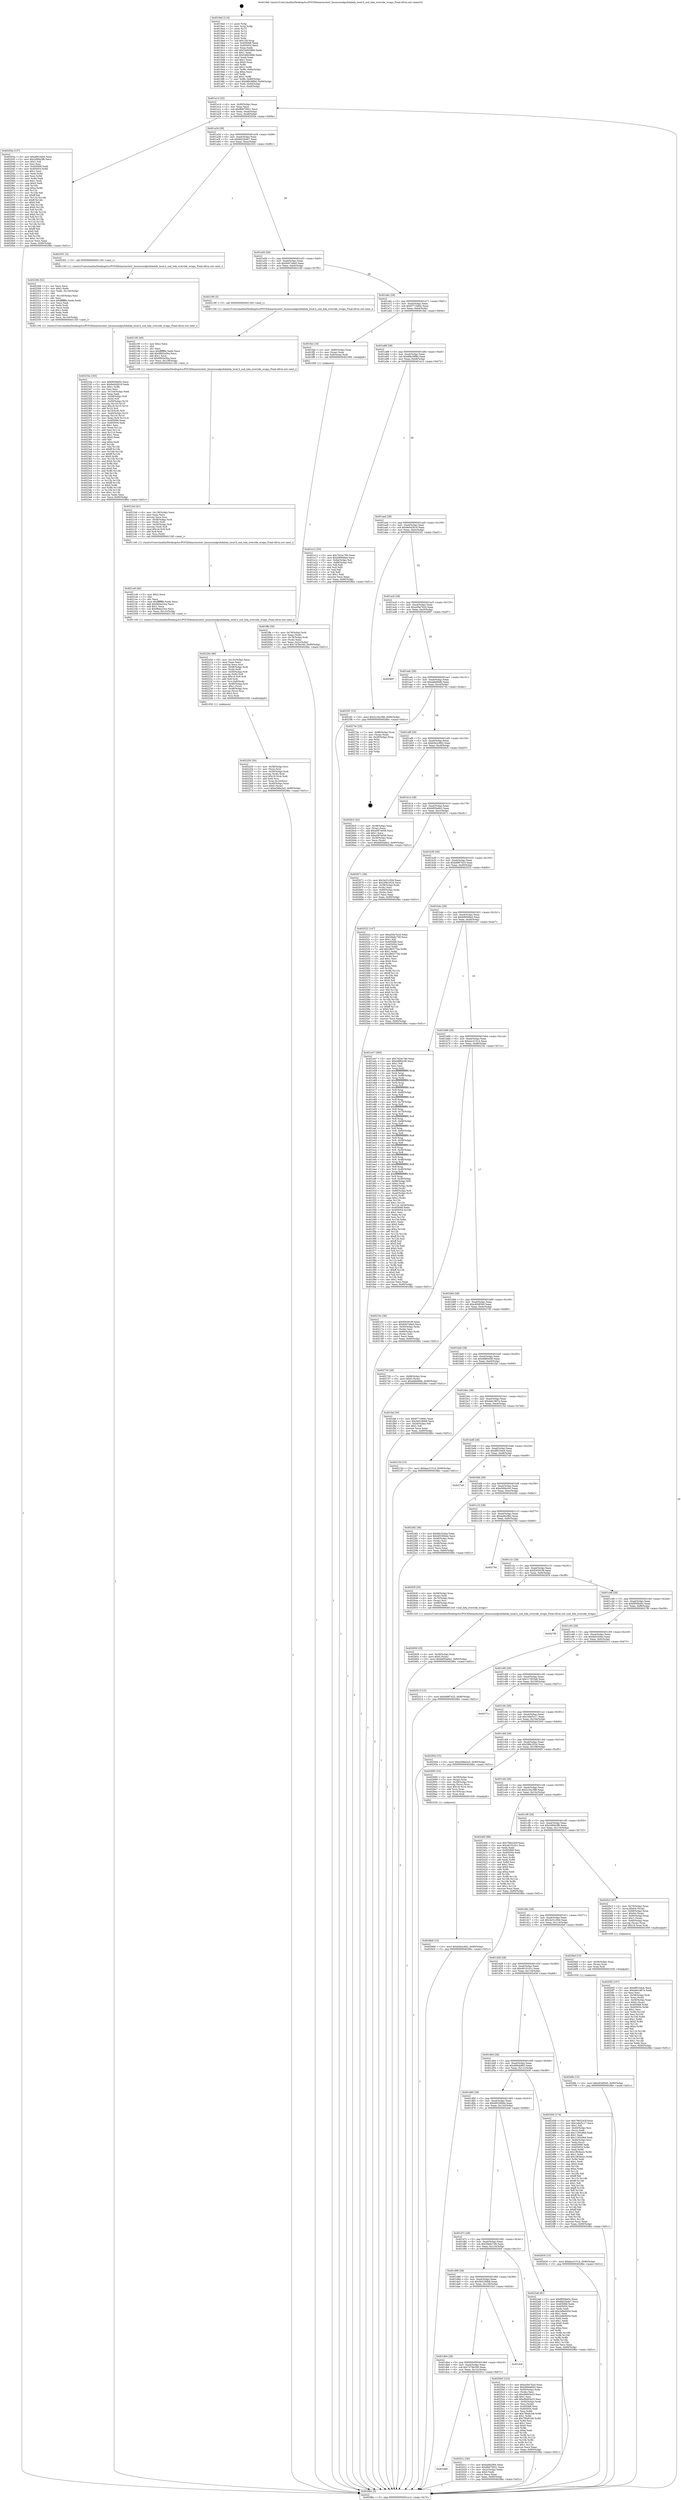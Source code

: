 digraph "0x4019a0" {
  label = "0x4019a0 (/mnt/c/Users/mathe/Desktop/tcc/POCII/binaries/extr_linuxsoundpcihdahda_local.h_snd_hda_override_wcaps_Final-ollvm.out::main(0))"
  labelloc = "t"
  node[shape=record]

  Entry [label="",width=0.3,height=0.3,shape=circle,fillcolor=black,style=filled]
  "0x401a14" [label="{
     0x401a14 [32]\l
     | [instrs]\l
     &nbsp;&nbsp;0x401a14 \<+6\>: mov -0x90(%rbp),%eax\l
     &nbsp;&nbsp;0x401a1a \<+2\>: mov %eax,%ecx\l
     &nbsp;&nbsp;0x401a1c \<+6\>: sub $0x8b670921,%ecx\l
     &nbsp;&nbsp;0x401a22 \<+6\>: mov %eax,-0xa4(%rbp)\l
     &nbsp;&nbsp;0x401a28 \<+6\>: mov %ecx,-0xa8(%rbp)\l
     &nbsp;&nbsp;0x401a2e \<+6\>: je 000000000040203a \<main+0x69a\>\l
  }"]
  "0x40203a" [label="{
     0x40203a [137]\l
     | [instrs]\l
     &nbsp;&nbsp;0x40203a \<+5\>: mov $0xdf910dc6,%eax\l
     &nbsp;&nbsp;0x40203f \<+5\>: mov $0x2d90e3f6,%ecx\l
     &nbsp;&nbsp;0x402044 \<+2\>: mov $0x1,%dl\l
     &nbsp;&nbsp;0x402046 \<+2\>: xor %esi,%esi\l
     &nbsp;&nbsp;0x402048 \<+7\>: mov 0x405068,%edi\l
     &nbsp;&nbsp;0x40204f \<+8\>: mov 0x405054,%r8d\l
     &nbsp;&nbsp;0x402057 \<+3\>: sub $0x1,%esi\l
     &nbsp;&nbsp;0x40205a \<+3\>: mov %edi,%r9d\l
     &nbsp;&nbsp;0x40205d \<+3\>: add %esi,%r9d\l
     &nbsp;&nbsp;0x402060 \<+4\>: imul %r9d,%edi\l
     &nbsp;&nbsp;0x402064 \<+3\>: and $0x1,%edi\l
     &nbsp;&nbsp;0x402067 \<+3\>: cmp $0x0,%edi\l
     &nbsp;&nbsp;0x40206a \<+4\>: sete %r10b\l
     &nbsp;&nbsp;0x40206e \<+4\>: cmp $0xa,%r8d\l
     &nbsp;&nbsp;0x402072 \<+4\>: setl %r11b\l
     &nbsp;&nbsp;0x402076 \<+3\>: mov %r10b,%bl\l
     &nbsp;&nbsp;0x402079 \<+3\>: xor $0xff,%bl\l
     &nbsp;&nbsp;0x40207c \<+3\>: mov %r11b,%r14b\l
     &nbsp;&nbsp;0x40207f \<+4\>: xor $0xff,%r14b\l
     &nbsp;&nbsp;0x402083 \<+3\>: xor $0x0,%dl\l
     &nbsp;&nbsp;0x402086 \<+3\>: mov %bl,%r15b\l
     &nbsp;&nbsp;0x402089 \<+4\>: and $0x0,%r15b\l
     &nbsp;&nbsp;0x40208d \<+3\>: and %dl,%r10b\l
     &nbsp;&nbsp;0x402090 \<+3\>: mov %r14b,%r12b\l
     &nbsp;&nbsp;0x402093 \<+4\>: and $0x0,%r12b\l
     &nbsp;&nbsp;0x402097 \<+3\>: and %dl,%r11b\l
     &nbsp;&nbsp;0x40209a \<+3\>: or %r10b,%r15b\l
     &nbsp;&nbsp;0x40209d \<+3\>: or %r11b,%r12b\l
     &nbsp;&nbsp;0x4020a0 \<+3\>: xor %r12b,%r15b\l
     &nbsp;&nbsp;0x4020a3 \<+3\>: or %r14b,%bl\l
     &nbsp;&nbsp;0x4020a6 \<+3\>: xor $0xff,%bl\l
     &nbsp;&nbsp;0x4020a9 \<+3\>: or $0x0,%dl\l
     &nbsp;&nbsp;0x4020ac \<+2\>: and %dl,%bl\l
     &nbsp;&nbsp;0x4020ae \<+3\>: or %bl,%r15b\l
     &nbsp;&nbsp;0x4020b1 \<+4\>: test $0x1,%r15b\l
     &nbsp;&nbsp;0x4020b5 \<+3\>: cmovne %ecx,%eax\l
     &nbsp;&nbsp;0x4020b8 \<+6\>: mov %eax,-0x90(%rbp)\l
     &nbsp;&nbsp;0x4020be \<+5\>: jmp 00000000004028bc \<main+0xf1c\>\l
  }"]
  "0x401a34" [label="{
     0x401a34 [28]\l
     | [instrs]\l
     &nbsp;&nbsp;0x401a34 \<+5\>: jmp 0000000000401a39 \<main+0x99\>\l
     &nbsp;&nbsp;0x401a39 \<+6\>: mov -0xa4(%rbp),%eax\l
     &nbsp;&nbsp;0x401a3f \<+5\>: sub $0x8d22bde7,%eax\l
     &nbsp;&nbsp;0x401a44 \<+6\>: mov %eax,-0xac(%rbp)\l
     &nbsp;&nbsp;0x401a4a \<+6\>: je 0000000000402301 \<main+0x961\>\l
  }"]
  Exit [label="",width=0.3,height=0.3,shape=circle,fillcolor=black,style=filled,peripheries=2]
  "0x402301" [label="{
     0x402301 [5]\l
     | [instrs]\l
     &nbsp;&nbsp;0x402301 \<+5\>: call 0000000000401160 \<next_i\>\l
     | [calls]\l
     &nbsp;&nbsp;0x401160 \{1\} (/mnt/c/Users/mathe/Desktop/tcc/POCII/binaries/extr_linuxsoundpcihdahda_local.h_snd_hda_override_wcaps_Final-ollvm.out::next_i)\l
  }"]
  "0x401a50" [label="{
     0x401a50 [28]\l
     | [instrs]\l
     &nbsp;&nbsp;0x401a50 \<+5\>: jmp 0000000000401a55 \<main+0xb5\>\l
     &nbsp;&nbsp;0x401a55 \<+6\>: mov -0xa4(%rbp),%eax\l
     &nbsp;&nbsp;0x401a5b \<+5\>: sub $0x9407e9e5,%eax\l
     &nbsp;&nbsp;0x401a60 \<+6\>: mov %eax,-0xb0(%rbp)\l
     &nbsp;&nbsp;0x401a66 \<+6\>: je 0000000000402190 \<main+0x7f0\>\l
  }"]
  "0x4026fe" [label="{
     0x4026fe [15]\l
     | [instrs]\l
     &nbsp;&nbsp;0x4026fe \<+10\>: movl $0xc83df340,-0x90(%rbp)\l
     &nbsp;&nbsp;0x402708 \<+5\>: jmp 00000000004028bc \<main+0xf1c\>\l
  }"]
  "0x402190" [label="{
     0x402190 [5]\l
     | [instrs]\l
     &nbsp;&nbsp;0x402190 \<+5\>: call 0000000000401160 \<next_i\>\l
     | [calls]\l
     &nbsp;&nbsp;0x401160 \{1\} (/mnt/c/Users/mathe/Desktop/tcc/POCII/binaries/extr_linuxsoundpcihdahda_local.h_snd_hda_override_wcaps_Final-ollvm.out::next_i)\l
  }"]
  "0x401a6c" [label="{
     0x401a6c [28]\l
     | [instrs]\l
     &nbsp;&nbsp;0x401a6c \<+5\>: jmp 0000000000401a71 \<main+0xd1\>\l
     &nbsp;&nbsp;0x401a71 \<+6\>: mov -0xa4(%rbp),%eax\l
     &nbsp;&nbsp;0x401a77 \<+5\>: sub $0x9771684c,%eax\l
     &nbsp;&nbsp;0x401a7c \<+6\>: mov %eax,-0xb4(%rbp)\l
     &nbsp;&nbsp;0x401a82 \<+6\>: je 0000000000401fee \<main+0x64e\>\l
  }"]
  "0x4026b6" [label="{
     0x4026b6 [15]\l
     | [instrs]\l
     &nbsp;&nbsp;0x4026b6 \<+10\>: movl $0xb5b2c662,-0x90(%rbp)\l
     &nbsp;&nbsp;0x4026c0 \<+5\>: jmp 00000000004028bc \<main+0xf1c\>\l
  }"]
  "0x401fee" [label="{
     0x401fee [16]\l
     | [instrs]\l
     &nbsp;&nbsp;0x401fee \<+4\>: mov -0x80(%rbp),%rax\l
     &nbsp;&nbsp;0x401ff2 \<+3\>: mov (%rax),%rax\l
     &nbsp;&nbsp;0x401ff5 \<+4\>: mov 0x8(%rax),%rdi\l
     &nbsp;&nbsp;0x401ff9 \<+5\>: call 0000000000401060 \<atoi@plt\>\l
     | [calls]\l
     &nbsp;&nbsp;0x401060 \{1\} (unknown)\l
  }"]
  "0x401a88" [label="{
     0x401a88 [28]\l
     | [instrs]\l
     &nbsp;&nbsp;0x401a88 \<+5\>: jmp 0000000000401a8d \<main+0xed\>\l
     &nbsp;&nbsp;0x401a8d \<+6\>: mov -0xa4(%rbp),%eax\l
     &nbsp;&nbsp;0x401a93 \<+5\>: sub $0x98b38f9d,%eax\l
     &nbsp;&nbsp;0x401a98 \<+6\>: mov %eax,-0xb8(%rbp)\l
     &nbsp;&nbsp;0x401a9e \<+6\>: je 0000000000401e12 \<main+0x472\>\l
  }"]
  "0x402658" [label="{
     0x402658 [25]\l
     | [instrs]\l
     &nbsp;&nbsp;0x402658 \<+4\>: mov -0x38(%rbp),%rax\l
     &nbsp;&nbsp;0x40265c \<+6\>: movl $0x0,(%rax)\l
     &nbsp;&nbsp;0x402662 \<+10\>: movl $0xb850abb2,-0x90(%rbp)\l
     &nbsp;&nbsp;0x40266c \<+5\>: jmp 00000000004028bc \<main+0xf1c\>\l
  }"]
  "0x401e12" [label="{
     0x401e12 [53]\l
     | [instrs]\l
     &nbsp;&nbsp;0x401e12 \<+5\>: mov $0x7624c780,%eax\l
     &nbsp;&nbsp;0x401e17 \<+5\>: mov $0xb9064fa4,%ecx\l
     &nbsp;&nbsp;0x401e1c \<+6\>: mov -0x8a(%rbp),%dl\l
     &nbsp;&nbsp;0x401e22 \<+7\>: mov -0x89(%rbp),%sil\l
     &nbsp;&nbsp;0x401e29 \<+3\>: mov %dl,%dil\l
     &nbsp;&nbsp;0x401e2c \<+3\>: and %sil,%dil\l
     &nbsp;&nbsp;0x401e2f \<+3\>: xor %sil,%dl\l
     &nbsp;&nbsp;0x401e32 \<+3\>: or %dl,%dil\l
     &nbsp;&nbsp;0x401e35 \<+4\>: test $0x1,%dil\l
     &nbsp;&nbsp;0x401e39 \<+3\>: cmovne %ecx,%eax\l
     &nbsp;&nbsp;0x401e3c \<+6\>: mov %eax,-0x90(%rbp)\l
     &nbsp;&nbsp;0x401e42 \<+5\>: jmp 00000000004028bc \<main+0xf1c\>\l
  }"]
  "0x401aa4" [label="{
     0x401aa4 [28]\l
     | [instrs]\l
     &nbsp;&nbsp;0x401aa4 \<+5\>: jmp 0000000000401aa9 \<main+0x109\>\l
     &nbsp;&nbsp;0x401aa9 \<+6\>: mov -0xa4(%rbp),%eax\l
     &nbsp;&nbsp;0x401aaf \<+5\>: sub $0x9e042618,%eax\l
     &nbsp;&nbsp;0x401ab4 \<+6\>: mov %eax,-0xbc(%rbp)\l
     &nbsp;&nbsp;0x401aba \<+6\>: je 00000000004023f1 \<main+0xa51\>\l
  }"]
  "0x4028bc" [label="{
     0x4028bc [5]\l
     | [instrs]\l
     &nbsp;&nbsp;0x4028bc \<+5\>: jmp 0000000000401a14 \<main+0x74\>\l
  }"]
  "0x4019a0" [label="{
     0x4019a0 [116]\l
     | [instrs]\l
     &nbsp;&nbsp;0x4019a0 \<+1\>: push %rbp\l
     &nbsp;&nbsp;0x4019a1 \<+3\>: mov %rsp,%rbp\l
     &nbsp;&nbsp;0x4019a4 \<+2\>: push %r15\l
     &nbsp;&nbsp;0x4019a6 \<+2\>: push %r14\l
     &nbsp;&nbsp;0x4019a8 \<+2\>: push %r13\l
     &nbsp;&nbsp;0x4019aa \<+2\>: push %r12\l
     &nbsp;&nbsp;0x4019ac \<+1\>: push %rbx\l
     &nbsp;&nbsp;0x4019ad \<+7\>: sub $0x128,%rsp\l
     &nbsp;&nbsp;0x4019b4 \<+7\>: mov 0x405068,%eax\l
     &nbsp;&nbsp;0x4019bb \<+7\>: mov 0x405054,%ecx\l
     &nbsp;&nbsp;0x4019c2 \<+2\>: mov %eax,%edx\l
     &nbsp;&nbsp;0x4019c4 \<+6\>: add $0x546b5966,%edx\l
     &nbsp;&nbsp;0x4019ca \<+3\>: sub $0x1,%edx\l
     &nbsp;&nbsp;0x4019cd \<+6\>: sub $0x546b5966,%edx\l
     &nbsp;&nbsp;0x4019d3 \<+3\>: imul %edx,%eax\l
     &nbsp;&nbsp;0x4019d6 \<+3\>: and $0x1,%eax\l
     &nbsp;&nbsp;0x4019d9 \<+3\>: cmp $0x0,%eax\l
     &nbsp;&nbsp;0x4019dc \<+4\>: sete %r8b\l
     &nbsp;&nbsp;0x4019e0 \<+4\>: and $0x1,%r8b\l
     &nbsp;&nbsp;0x4019e4 \<+7\>: mov %r8b,-0x8a(%rbp)\l
     &nbsp;&nbsp;0x4019eb \<+3\>: cmp $0xa,%ecx\l
     &nbsp;&nbsp;0x4019ee \<+4\>: setl %r8b\l
     &nbsp;&nbsp;0x4019f2 \<+4\>: and $0x1,%r8b\l
     &nbsp;&nbsp;0x4019f6 \<+7\>: mov %r8b,-0x89(%rbp)\l
     &nbsp;&nbsp;0x4019fd \<+10\>: movl $0x98b38f9d,-0x90(%rbp)\l
     &nbsp;&nbsp;0x401a07 \<+6\>: mov %edi,-0x94(%rbp)\l
     &nbsp;&nbsp;0x401a0d \<+7\>: mov %rsi,-0xa0(%rbp)\l
  }"]
  "0x40233a" [label="{
     0x40233a [183]\l
     | [instrs]\l
     &nbsp;&nbsp;0x40233a \<+5\>: mov $0xf950bd5c,%ecx\l
     &nbsp;&nbsp;0x40233f \<+5\>: mov $0x9e042618,%edx\l
     &nbsp;&nbsp;0x402344 \<+3\>: mov $0x1,%r8b\l
     &nbsp;&nbsp;0x402347 \<+2\>: xor %esi,%esi\l
     &nbsp;&nbsp;0x402349 \<+6\>: mov -0x144(%rbp),%edi\l
     &nbsp;&nbsp;0x40234f \<+3\>: imul %eax,%edi\l
     &nbsp;&nbsp;0x402352 \<+4\>: mov -0x58(%rbp),%r9\l
     &nbsp;&nbsp;0x402356 \<+3\>: mov (%r9),%r9\l
     &nbsp;&nbsp;0x402359 \<+4\>: mov -0x50(%rbp),%r10\l
     &nbsp;&nbsp;0x40235d \<+3\>: movslq (%r10),%r10\l
     &nbsp;&nbsp;0x402360 \<+4\>: imul $0x18,%r10,%r10\l
     &nbsp;&nbsp;0x402364 \<+3\>: add %r10,%r9\l
     &nbsp;&nbsp;0x402367 \<+4\>: mov 0x10(%r9),%r9\l
     &nbsp;&nbsp;0x40236b \<+4\>: mov -0x40(%rbp),%r10\l
     &nbsp;&nbsp;0x40236f \<+3\>: movslq (%r10),%r10\l
     &nbsp;&nbsp;0x402372 \<+4\>: mov %edi,(%r9,%r10,4)\l
     &nbsp;&nbsp;0x402376 \<+7\>: mov 0x405068,%eax\l
     &nbsp;&nbsp;0x40237d \<+7\>: mov 0x405054,%edi\l
     &nbsp;&nbsp;0x402384 \<+3\>: sub $0x1,%esi\l
     &nbsp;&nbsp;0x402387 \<+3\>: mov %eax,%r11d\l
     &nbsp;&nbsp;0x40238a \<+3\>: add %esi,%r11d\l
     &nbsp;&nbsp;0x40238d \<+4\>: imul %r11d,%eax\l
     &nbsp;&nbsp;0x402391 \<+3\>: and $0x1,%eax\l
     &nbsp;&nbsp;0x402394 \<+3\>: cmp $0x0,%eax\l
     &nbsp;&nbsp;0x402397 \<+3\>: sete %bl\l
     &nbsp;&nbsp;0x40239a \<+3\>: cmp $0xa,%edi\l
     &nbsp;&nbsp;0x40239d \<+4\>: setl %r14b\l
     &nbsp;&nbsp;0x4023a1 \<+3\>: mov %bl,%r15b\l
     &nbsp;&nbsp;0x4023a4 \<+4\>: xor $0xff,%r15b\l
     &nbsp;&nbsp;0x4023a8 \<+3\>: mov %r14b,%r12b\l
     &nbsp;&nbsp;0x4023ab \<+4\>: xor $0xff,%r12b\l
     &nbsp;&nbsp;0x4023af \<+4\>: xor $0x0,%r8b\l
     &nbsp;&nbsp;0x4023b3 \<+3\>: mov %r15b,%r13b\l
     &nbsp;&nbsp;0x4023b6 \<+4\>: and $0x0,%r13b\l
     &nbsp;&nbsp;0x4023ba \<+3\>: and %r8b,%bl\l
     &nbsp;&nbsp;0x4023bd \<+3\>: mov %r12b,%al\l
     &nbsp;&nbsp;0x4023c0 \<+2\>: and $0x0,%al\l
     &nbsp;&nbsp;0x4023c2 \<+3\>: and %r8b,%r14b\l
     &nbsp;&nbsp;0x4023c5 \<+3\>: or %bl,%r13b\l
     &nbsp;&nbsp;0x4023c8 \<+3\>: or %r14b,%al\l
     &nbsp;&nbsp;0x4023cb \<+3\>: xor %al,%r13b\l
     &nbsp;&nbsp;0x4023ce \<+3\>: or %r12b,%r15b\l
     &nbsp;&nbsp;0x4023d1 \<+4\>: xor $0xff,%r15b\l
     &nbsp;&nbsp;0x4023d5 \<+4\>: or $0x0,%r8b\l
     &nbsp;&nbsp;0x4023d9 \<+3\>: and %r8b,%r15b\l
     &nbsp;&nbsp;0x4023dc \<+3\>: or %r15b,%r13b\l
     &nbsp;&nbsp;0x4023df \<+4\>: test $0x1,%r13b\l
     &nbsp;&nbsp;0x4023e3 \<+3\>: cmovne %edx,%ecx\l
     &nbsp;&nbsp;0x4023e6 \<+6\>: mov %ecx,-0x90(%rbp)\l
     &nbsp;&nbsp;0x4023ec \<+5\>: jmp 00000000004028bc \<main+0xf1c\>\l
  }"]
  "0x4023f1" [label="{
     0x4023f1 [15]\l
     | [instrs]\l
     &nbsp;&nbsp;0x4023f1 \<+10\>: movl $0x2c34c388,-0x90(%rbp)\l
     &nbsp;&nbsp;0x4023fb \<+5\>: jmp 00000000004028bc \<main+0xf1c\>\l
  }"]
  "0x401ac0" [label="{
     0x401ac0 [28]\l
     | [instrs]\l
     &nbsp;&nbsp;0x401ac0 \<+5\>: jmp 0000000000401ac5 \<main+0x125\>\l
     &nbsp;&nbsp;0x401ac5 \<+6\>: mov -0xa4(%rbp),%eax\l
     &nbsp;&nbsp;0x401acb \<+5\>: sub $0xa59a7b2d,%eax\l
     &nbsp;&nbsp;0x401ad0 \<+6\>: mov %eax,-0xc0(%rbp)\l
     &nbsp;&nbsp;0x401ad6 \<+6\>: je 0000000000402897 \<main+0xef7\>\l
  }"]
  "0x402306" [label="{
     0x402306 [52]\l
     | [instrs]\l
     &nbsp;&nbsp;0x402306 \<+2\>: xor %ecx,%ecx\l
     &nbsp;&nbsp;0x402308 \<+5\>: mov $0x2,%edx\l
     &nbsp;&nbsp;0x40230d \<+6\>: mov %edx,-0x140(%rbp)\l
     &nbsp;&nbsp;0x402313 \<+1\>: cltd\l
     &nbsp;&nbsp;0x402314 \<+6\>: mov -0x140(%rbp),%esi\l
     &nbsp;&nbsp;0x40231a \<+2\>: idiv %esi\l
     &nbsp;&nbsp;0x40231c \<+6\>: imul $0xfffffffe,%edx,%edx\l
     &nbsp;&nbsp;0x402322 \<+2\>: mov %ecx,%edi\l
     &nbsp;&nbsp;0x402324 \<+2\>: sub %edx,%edi\l
     &nbsp;&nbsp;0x402326 \<+2\>: mov %ecx,%edx\l
     &nbsp;&nbsp;0x402328 \<+3\>: sub $0x1,%edx\l
     &nbsp;&nbsp;0x40232b \<+2\>: add %edx,%edi\l
     &nbsp;&nbsp;0x40232d \<+2\>: sub %edi,%ecx\l
     &nbsp;&nbsp;0x40232f \<+6\>: mov %ecx,-0x144(%rbp)\l
     &nbsp;&nbsp;0x402335 \<+5\>: call 0000000000401160 \<next_i\>\l
     | [calls]\l
     &nbsp;&nbsp;0x401160 \{1\} (/mnt/c/Users/mathe/Desktop/tcc/POCII/binaries/extr_linuxsoundpcihdahda_local.h_snd_hda_override_wcaps_Final-ollvm.out::next_i)\l
  }"]
  "0x402897" [label="{
     0x402897\l
  }", style=dashed]
  "0x401adc" [label="{
     0x401adc [28]\l
     | [instrs]\l
     &nbsp;&nbsp;0x401adc \<+5\>: jmp 0000000000401ae1 \<main+0x141\>\l
     &nbsp;&nbsp;0x401ae1 \<+6\>: mov -0xa4(%rbp),%eax\l
     &nbsp;&nbsp;0x401ae7 \<+5\>: sub $0xabfe69db,%eax\l
     &nbsp;&nbsp;0x401aec \<+6\>: mov %eax,-0xc4(%rbp)\l
     &nbsp;&nbsp;0x401af2 \<+6\>: je 000000000040274c \<main+0xdac\>\l
  }"]
  "0x402250" [label="{
     0x402250 [50]\l
     | [instrs]\l
     &nbsp;&nbsp;0x402250 \<+4\>: mov -0x58(%rbp),%rsi\l
     &nbsp;&nbsp;0x402254 \<+3\>: mov (%rsi),%rsi\l
     &nbsp;&nbsp;0x402257 \<+4\>: mov -0x50(%rbp),%rdi\l
     &nbsp;&nbsp;0x40225b \<+3\>: movslq (%rdi),%rdi\l
     &nbsp;&nbsp;0x40225e \<+4\>: imul $0x18,%rdi,%rdi\l
     &nbsp;&nbsp;0x402262 \<+3\>: add %rdi,%rsi\l
     &nbsp;&nbsp;0x402265 \<+4\>: mov %rax,0x10(%rsi)\l
     &nbsp;&nbsp;0x402269 \<+4\>: mov -0x40(%rbp),%rax\l
     &nbsp;&nbsp;0x40226d \<+6\>: movl $0x0,(%rax)\l
     &nbsp;&nbsp;0x402273 \<+10\>: movl $0xe566e2e5,-0x90(%rbp)\l
     &nbsp;&nbsp;0x40227d \<+5\>: jmp 00000000004028bc \<main+0xf1c\>\l
  }"]
  "0x40274c" [label="{
     0x40274c [24]\l
     | [instrs]\l
     &nbsp;&nbsp;0x40274c \<+7\>: mov -0x88(%rbp),%rax\l
     &nbsp;&nbsp;0x402753 \<+2\>: mov (%rax),%eax\l
     &nbsp;&nbsp;0x402755 \<+4\>: lea -0x28(%rbp),%rsp\l
     &nbsp;&nbsp;0x402759 \<+1\>: pop %rbx\l
     &nbsp;&nbsp;0x40275a \<+2\>: pop %r12\l
     &nbsp;&nbsp;0x40275c \<+2\>: pop %r13\l
     &nbsp;&nbsp;0x40275e \<+2\>: pop %r14\l
     &nbsp;&nbsp;0x402760 \<+2\>: pop %r15\l
     &nbsp;&nbsp;0x402762 \<+1\>: pop %rbp\l
     &nbsp;&nbsp;0x402763 \<+1\>: ret\l
  }"]
  "0x401af8" [label="{
     0x401af8 [28]\l
     | [instrs]\l
     &nbsp;&nbsp;0x401af8 \<+5\>: jmp 0000000000401afd \<main+0x15d\>\l
     &nbsp;&nbsp;0x401afd \<+6\>: mov -0xa4(%rbp),%eax\l
     &nbsp;&nbsp;0x401b03 \<+5\>: sub $0xb5b2c662,%eax\l
     &nbsp;&nbsp;0x401b08 \<+6\>: mov %eax,-0xc8(%rbp)\l
     &nbsp;&nbsp;0x401b0e \<+6\>: je 00000000004026c5 \<main+0xd25\>\l
  }"]
  "0x40220e" [label="{
     0x40220e [66]\l
     | [instrs]\l
     &nbsp;&nbsp;0x40220e \<+6\>: mov -0x13c(%rbp),%ecx\l
     &nbsp;&nbsp;0x402214 \<+3\>: imul %eax,%ecx\l
     &nbsp;&nbsp;0x402217 \<+3\>: movslq %ecx,%rsi\l
     &nbsp;&nbsp;0x40221a \<+4\>: mov -0x58(%rbp),%rdi\l
     &nbsp;&nbsp;0x40221e \<+3\>: mov (%rdi),%rdi\l
     &nbsp;&nbsp;0x402221 \<+4\>: mov -0x50(%rbp),%r8\l
     &nbsp;&nbsp;0x402225 \<+3\>: movslq (%r8),%r8\l
     &nbsp;&nbsp;0x402228 \<+4\>: imul $0x18,%r8,%r8\l
     &nbsp;&nbsp;0x40222c \<+3\>: add %r8,%rdi\l
     &nbsp;&nbsp;0x40222f \<+4\>: mov %rsi,0x8(%rdi)\l
     &nbsp;&nbsp;0x402233 \<+4\>: mov -0x48(%rbp),%rsi\l
     &nbsp;&nbsp;0x402237 \<+6\>: movl $0x1,(%rsi)\l
     &nbsp;&nbsp;0x40223d \<+4\>: mov -0x48(%rbp),%rsi\l
     &nbsp;&nbsp;0x402241 \<+3\>: movslq (%rsi),%rsi\l
     &nbsp;&nbsp;0x402244 \<+4\>: shl $0x2,%rsi\l
     &nbsp;&nbsp;0x402248 \<+3\>: mov %rsi,%rdi\l
     &nbsp;&nbsp;0x40224b \<+5\>: call 0000000000401050 \<malloc@plt\>\l
     | [calls]\l
     &nbsp;&nbsp;0x401050 \{1\} (unknown)\l
  }"]
  "0x4026c5" [label="{
     0x4026c5 [42]\l
     | [instrs]\l
     &nbsp;&nbsp;0x4026c5 \<+4\>: mov -0x38(%rbp),%rax\l
     &nbsp;&nbsp;0x4026c9 \<+2\>: mov (%rax),%ecx\l
     &nbsp;&nbsp;0x4026cb \<+6\>: add $0xa587a058,%ecx\l
     &nbsp;&nbsp;0x4026d1 \<+3\>: add $0x1,%ecx\l
     &nbsp;&nbsp;0x4026d4 \<+6\>: sub $0xa587a058,%ecx\l
     &nbsp;&nbsp;0x4026da \<+4\>: mov -0x38(%rbp),%rax\l
     &nbsp;&nbsp;0x4026de \<+2\>: mov %ecx,(%rax)\l
     &nbsp;&nbsp;0x4026e0 \<+10\>: movl $0xb850abb2,-0x90(%rbp)\l
     &nbsp;&nbsp;0x4026ea \<+5\>: jmp 00000000004028bc \<main+0xf1c\>\l
  }"]
  "0x401b14" [label="{
     0x401b14 [28]\l
     | [instrs]\l
     &nbsp;&nbsp;0x401b14 \<+5\>: jmp 0000000000401b19 \<main+0x179\>\l
     &nbsp;&nbsp;0x401b19 \<+6\>: mov -0xa4(%rbp),%eax\l
     &nbsp;&nbsp;0x401b1f \<+5\>: sub $0xb850abb2,%eax\l
     &nbsp;&nbsp;0x401b24 \<+6\>: mov %eax,-0xcc(%rbp)\l
     &nbsp;&nbsp;0x401b2a \<+6\>: je 0000000000402671 \<main+0xcd1\>\l
  }"]
  "0x4021e6" [label="{
     0x4021e6 [40]\l
     | [instrs]\l
     &nbsp;&nbsp;0x4021e6 \<+5\>: mov $0x2,%ecx\l
     &nbsp;&nbsp;0x4021eb \<+1\>: cltd\l
     &nbsp;&nbsp;0x4021ec \<+2\>: idiv %ecx\l
     &nbsp;&nbsp;0x4021ee \<+6\>: imul $0xfffffffe,%edx,%ecx\l
     &nbsp;&nbsp;0x4021f4 \<+6\>: add $0x964e23ce,%ecx\l
     &nbsp;&nbsp;0x4021fa \<+3\>: add $0x1,%ecx\l
     &nbsp;&nbsp;0x4021fd \<+6\>: sub $0x964e23ce,%ecx\l
     &nbsp;&nbsp;0x402203 \<+6\>: mov %ecx,-0x13c(%rbp)\l
     &nbsp;&nbsp;0x402209 \<+5\>: call 0000000000401160 \<next_i\>\l
     | [calls]\l
     &nbsp;&nbsp;0x401160 \{1\} (/mnt/c/Users/mathe/Desktop/tcc/POCII/binaries/extr_linuxsoundpcihdahda_local.h_snd_hda_override_wcaps_Final-ollvm.out::next_i)\l
  }"]
  "0x402671" [label="{
     0x402671 [36]\l
     | [instrs]\l
     &nbsp;&nbsp;0x402671 \<+5\>: mov $0x3e31c50d,%eax\l
     &nbsp;&nbsp;0x402676 \<+5\>: mov $0x289c2524,%ecx\l
     &nbsp;&nbsp;0x40267b \<+4\>: mov -0x38(%rbp),%rdx\l
     &nbsp;&nbsp;0x40267f \<+2\>: mov (%rdx),%esi\l
     &nbsp;&nbsp;0x402681 \<+4\>: mov -0x60(%rbp),%rdx\l
     &nbsp;&nbsp;0x402685 \<+2\>: cmp (%rdx),%esi\l
     &nbsp;&nbsp;0x402687 \<+3\>: cmovl %ecx,%eax\l
     &nbsp;&nbsp;0x40268a \<+6\>: mov %eax,-0x90(%rbp)\l
     &nbsp;&nbsp;0x402690 \<+5\>: jmp 00000000004028bc \<main+0xf1c\>\l
  }"]
  "0x401b30" [label="{
     0x401b30 [28]\l
     | [instrs]\l
     &nbsp;&nbsp;0x401b30 \<+5\>: jmp 0000000000401b35 \<main+0x195\>\l
     &nbsp;&nbsp;0x401b35 \<+6\>: mov -0xa4(%rbp),%eax\l
     &nbsp;&nbsp;0x401b3b \<+5\>: sub $0xb89f7433,%eax\l
     &nbsp;&nbsp;0x401b40 \<+6\>: mov %eax,-0xd0(%rbp)\l
     &nbsp;&nbsp;0x401b46 \<+6\>: je 0000000000402522 \<main+0xb82\>\l
  }"]
  "0x4021bd" [label="{
     0x4021bd [41]\l
     | [instrs]\l
     &nbsp;&nbsp;0x4021bd \<+6\>: mov -0x138(%rbp),%ecx\l
     &nbsp;&nbsp;0x4021c3 \<+3\>: imul %eax,%ecx\l
     &nbsp;&nbsp;0x4021c6 \<+3\>: movslq %ecx,%rsi\l
     &nbsp;&nbsp;0x4021c9 \<+4\>: mov -0x58(%rbp),%rdi\l
     &nbsp;&nbsp;0x4021cd \<+3\>: mov (%rdi),%rdi\l
     &nbsp;&nbsp;0x4021d0 \<+4\>: mov -0x50(%rbp),%r8\l
     &nbsp;&nbsp;0x4021d4 \<+3\>: movslq (%r8),%r8\l
     &nbsp;&nbsp;0x4021d7 \<+4\>: imul $0x18,%r8,%r8\l
     &nbsp;&nbsp;0x4021db \<+3\>: add %r8,%rdi\l
     &nbsp;&nbsp;0x4021de \<+3\>: mov %rsi,(%rdi)\l
     &nbsp;&nbsp;0x4021e1 \<+5\>: call 0000000000401160 \<next_i\>\l
     | [calls]\l
     &nbsp;&nbsp;0x401160 \{1\} (/mnt/c/Users/mathe/Desktop/tcc/POCII/binaries/extr_linuxsoundpcihdahda_local.h_snd_hda_override_wcaps_Final-ollvm.out::next_i)\l
  }"]
  "0x402522" [label="{
     0x402522 [147]\l
     | [instrs]\l
     &nbsp;&nbsp;0x402522 \<+5\>: mov $0xa59a7b2d,%eax\l
     &nbsp;&nbsp;0x402527 \<+5\>: mov $0x59e6c749,%ecx\l
     &nbsp;&nbsp;0x40252c \<+2\>: mov $0x1,%dl\l
     &nbsp;&nbsp;0x40252e \<+7\>: mov 0x405068,%esi\l
     &nbsp;&nbsp;0x402535 \<+7\>: mov 0x405054,%edi\l
     &nbsp;&nbsp;0x40253c \<+3\>: mov %esi,%r8d\l
     &nbsp;&nbsp;0x40253f \<+7\>: add $0x286377be,%r8d\l
     &nbsp;&nbsp;0x402546 \<+4\>: sub $0x1,%r8d\l
     &nbsp;&nbsp;0x40254a \<+7\>: sub $0x286377be,%r8d\l
     &nbsp;&nbsp;0x402551 \<+4\>: imul %r8d,%esi\l
     &nbsp;&nbsp;0x402555 \<+3\>: and $0x1,%esi\l
     &nbsp;&nbsp;0x402558 \<+3\>: cmp $0x0,%esi\l
     &nbsp;&nbsp;0x40255b \<+4\>: sete %r9b\l
     &nbsp;&nbsp;0x40255f \<+3\>: cmp $0xa,%edi\l
     &nbsp;&nbsp;0x402562 \<+4\>: setl %r10b\l
     &nbsp;&nbsp;0x402566 \<+3\>: mov %r9b,%r11b\l
     &nbsp;&nbsp;0x402569 \<+4\>: xor $0xff,%r11b\l
     &nbsp;&nbsp;0x40256d \<+3\>: mov %r10b,%bl\l
     &nbsp;&nbsp;0x402570 \<+3\>: xor $0xff,%bl\l
     &nbsp;&nbsp;0x402573 \<+3\>: xor $0x0,%dl\l
     &nbsp;&nbsp;0x402576 \<+3\>: mov %r11b,%r14b\l
     &nbsp;&nbsp;0x402579 \<+4\>: and $0x0,%r14b\l
     &nbsp;&nbsp;0x40257d \<+3\>: and %dl,%r9b\l
     &nbsp;&nbsp;0x402580 \<+3\>: mov %bl,%r15b\l
     &nbsp;&nbsp;0x402583 \<+4\>: and $0x0,%r15b\l
     &nbsp;&nbsp;0x402587 \<+3\>: and %dl,%r10b\l
     &nbsp;&nbsp;0x40258a \<+3\>: or %r9b,%r14b\l
     &nbsp;&nbsp;0x40258d \<+3\>: or %r10b,%r15b\l
     &nbsp;&nbsp;0x402590 \<+3\>: xor %r15b,%r14b\l
     &nbsp;&nbsp;0x402593 \<+3\>: or %bl,%r11b\l
     &nbsp;&nbsp;0x402596 \<+4\>: xor $0xff,%r11b\l
     &nbsp;&nbsp;0x40259a \<+3\>: or $0x0,%dl\l
     &nbsp;&nbsp;0x40259d \<+3\>: and %dl,%r11b\l
     &nbsp;&nbsp;0x4025a0 \<+3\>: or %r11b,%r14b\l
     &nbsp;&nbsp;0x4025a3 \<+4\>: test $0x1,%r14b\l
     &nbsp;&nbsp;0x4025a7 \<+3\>: cmovne %ecx,%eax\l
     &nbsp;&nbsp;0x4025aa \<+6\>: mov %eax,-0x90(%rbp)\l
     &nbsp;&nbsp;0x4025b0 \<+5\>: jmp 00000000004028bc \<main+0xf1c\>\l
  }"]
  "0x401b4c" [label="{
     0x401b4c [28]\l
     | [instrs]\l
     &nbsp;&nbsp;0x401b4c \<+5\>: jmp 0000000000401b51 \<main+0x1b1\>\l
     &nbsp;&nbsp;0x401b51 \<+6\>: mov -0xa4(%rbp),%eax\l
     &nbsp;&nbsp;0x401b57 \<+5\>: sub $0xb9064fa4,%eax\l
     &nbsp;&nbsp;0x401b5c \<+6\>: mov %eax,-0xd4(%rbp)\l
     &nbsp;&nbsp;0x401b62 \<+6\>: je 0000000000401e47 \<main+0x4a7\>\l
  }"]
  "0x402195" [label="{
     0x402195 [40]\l
     | [instrs]\l
     &nbsp;&nbsp;0x402195 \<+5\>: mov $0x2,%ecx\l
     &nbsp;&nbsp;0x40219a \<+1\>: cltd\l
     &nbsp;&nbsp;0x40219b \<+2\>: idiv %ecx\l
     &nbsp;&nbsp;0x40219d \<+6\>: imul $0xfffffffe,%edx,%ecx\l
     &nbsp;&nbsp;0x4021a3 \<+6\>: add $0x9802e56a,%ecx\l
     &nbsp;&nbsp;0x4021a9 \<+3\>: add $0x1,%ecx\l
     &nbsp;&nbsp;0x4021ac \<+6\>: sub $0x9802e56a,%ecx\l
     &nbsp;&nbsp;0x4021b2 \<+6\>: mov %ecx,-0x138(%rbp)\l
     &nbsp;&nbsp;0x4021b8 \<+5\>: call 0000000000401160 \<next_i\>\l
     | [calls]\l
     &nbsp;&nbsp;0x401160 \{1\} (/mnt/c/Users/mathe/Desktop/tcc/POCII/binaries/extr_linuxsoundpcihdahda_local.h_snd_hda_override_wcaps_Final-ollvm.out::next_i)\l
  }"]
  "0x401e47" [label="{
     0x401e47 [360]\l
     | [instrs]\l
     &nbsp;&nbsp;0x401e47 \<+5\>: mov $0x7624c780,%eax\l
     &nbsp;&nbsp;0x401e4c \<+5\>: mov $0xdd8642f0,%ecx\l
     &nbsp;&nbsp;0x401e51 \<+2\>: mov $0x1,%dl\l
     &nbsp;&nbsp;0x401e53 \<+2\>: xor %esi,%esi\l
     &nbsp;&nbsp;0x401e55 \<+3\>: mov %rsp,%rdi\l
     &nbsp;&nbsp;0x401e58 \<+4\>: add $0xfffffffffffffff0,%rdi\l
     &nbsp;&nbsp;0x401e5c \<+3\>: mov %rdi,%rsp\l
     &nbsp;&nbsp;0x401e5f \<+7\>: mov %rdi,-0x88(%rbp)\l
     &nbsp;&nbsp;0x401e66 \<+3\>: mov %rsp,%rdi\l
     &nbsp;&nbsp;0x401e69 \<+4\>: add $0xfffffffffffffff0,%rdi\l
     &nbsp;&nbsp;0x401e6d \<+3\>: mov %rdi,%rsp\l
     &nbsp;&nbsp;0x401e70 \<+3\>: mov %rsp,%r8\l
     &nbsp;&nbsp;0x401e73 \<+4\>: add $0xfffffffffffffff0,%r8\l
     &nbsp;&nbsp;0x401e77 \<+3\>: mov %r8,%rsp\l
     &nbsp;&nbsp;0x401e7a \<+4\>: mov %r8,-0x80(%rbp)\l
     &nbsp;&nbsp;0x401e7e \<+3\>: mov %rsp,%r8\l
     &nbsp;&nbsp;0x401e81 \<+4\>: add $0xfffffffffffffff0,%r8\l
     &nbsp;&nbsp;0x401e85 \<+3\>: mov %r8,%rsp\l
     &nbsp;&nbsp;0x401e88 \<+4\>: mov %r8,-0x78(%rbp)\l
     &nbsp;&nbsp;0x401e8c \<+3\>: mov %rsp,%r8\l
     &nbsp;&nbsp;0x401e8f \<+4\>: add $0xfffffffffffffff0,%r8\l
     &nbsp;&nbsp;0x401e93 \<+3\>: mov %r8,%rsp\l
     &nbsp;&nbsp;0x401e96 \<+4\>: mov %r8,-0x70(%rbp)\l
     &nbsp;&nbsp;0x401e9a \<+3\>: mov %rsp,%r8\l
     &nbsp;&nbsp;0x401e9d \<+4\>: add $0xfffffffffffffff0,%r8\l
     &nbsp;&nbsp;0x401ea1 \<+3\>: mov %r8,%rsp\l
     &nbsp;&nbsp;0x401ea4 \<+4\>: mov %r8,-0x68(%rbp)\l
     &nbsp;&nbsp;0x401ea8 \<+3\>: mov %rsp,%r8\l
     &nbsp;&nbsp;0x401eab \<+4\>: add $0xfffffffffffffff0,%r8\l
     &nbsp;&nbsp;0x401eaf \<+3\>: mov %r8,%rsp\l
     &nbsp;&nbsp;0x401eb2 \<+4\>: mov %r8,-0x60(%rbp)\l
     &nbsp;&nbsp;0x401eb6 \<+3\>: mov %rsp,%r8\l
     &nbsp;&nbsp;0x401eb9 \<+4\>: add $0xfffffffffffffff0,%r8\l
     &nbsp;&nbsp;0x401ebd \<+3\>: mov %r8,%rsp\l
     &nbsp;&nbsp;0x401ec0 \<+4\>: mov %r8,-0x58(%rbp)\l
     &nbsp;&nbsp;0x401ec4 \<+3\>: mov %rsp,%r8\l
     &nbsp;&nbsp;0x401ec7 \<+4\>: add $0xfffffffffffffff0,%r8\l
     &nbsp;&nbsp;0x401ecb \<+3\>: mov %r8,%rsp\l
     &nbsp;&nbsp;0x401ece \<+4\>: mov %r8,-0x50(%rbp)\l
     &nbsp;&nbsp;0x401ed2 \<+3\>: mov %rsp,%r8\l
     &nbsp;&nbsp;0x401ed5 \<+4\>: add $0xfffffffffffffff0,%r8\l
     &nbsp;&nbsp;0x401ed9 \<+3\>: mov %r8,%rsp\l
     &nbsp;&nbsp;0x401edc \<+4\>: mov %r8,-0x48(%rbp)\l
     &nbsp;&nbsp;0x401ee0 \<+3\>: mov %rsp,%r8\l
     &nbsp;&nbsp;0x401ee3 \<+4\>: add $0xfffffffffffffff0,%r8\l
     &nbsp;&nbsp;0x401ee7 \<+3\>: mov %r8,%rsp\l
     &nbsp;&nbsp;0x401eea \<+4\>: mov %r8,-0x40(%rbp)\l
     &nbsp;&nbsp;0x401eee \<+3\>: mov %rsp,%r8\l
     &nbsp;&nbsp;0x401ef1 \<+4\>: add $0xfffffffffffffff0,%r8\l
     &nbsp;&nbsp;0x401ef5 \<+3\>: mov %r8,%rsp\l
     &nbsp;&nbsp;0x401ef8 \<+4\>: mov %r8,-0x38(%rbp)\l
     &nbsp;&nbsp;0x401efc \<+7\>: mov -0x88(%rbp),%r8\l
     &nbsp;&nbsp;0x401f03 \<+7\>: movl $0x0,(%r8)\l
     &nbsp;&nbsp;0x401f0a \<+7\>: mov -0x94(%rbp),%r9d\l
     &nbsp;&nbsp;0x401f11 \<+3\>: mov %r9d,(%rdi)\l
     &nbsp;&nbsp;0x401f14 \<+4\>: mov -0x80(%rbp),%r8\l
     &nbsp;&nbsp;0x401f18 \<+7\>: mov -0xa0(%rbp),%r10\l
     &nbsp;&nbsp;0x401f1f \<+3\>: mov %r10,(%r8)\l
     &nbsp;&nbsp;0x401f22 \<+3\>: cmpl $0x2,(%rdi)\l
     &nbsp;&nbsp;0x401f25 \<+4\>: setne %r11b\l
     &nbsp;&nbsp;0x401f29 \<+4\>: and $0x1,%r11b\l
     &nbsp;&nbsp;0x401f2d \<+4\>: mov %r11b,-0x2d(%rbp)\l
     &nbsp;&nbsp;0x401f31 \<+7\>: mov 0x405068,%ebx\l
     &nbsp;&nbsp;0x401f38 \<+8\>: mov 0x405054,%r14d\l
     &nbsp;&nbsp;0x401f40 \<+3\>: sub $0x1,%esi\l
     &nbsp;&nbsp;0x401f43 \<+3\>: mov %ebx,%r15d\l
     &nbsp;&nbsp;0x401f46 \<+3\>: add %esi,%r15d\l
     &nbsp;&nbsp;0x401f49 \<+4\>: imul %r15d,%ebx\l
     &nbsp;&nbsp;0x401f4d \<+3\>: and $0x1,%ebx\l
     &nbsp;&nbsp;0x401f50 \<+3\>: cmp $0x0,%ebx\l
     &nbsp;&nbsp;0x401f53 \<+4\>: sete %r11b\l
     &nbsp;&nbsp;0x401f57 \<+4\>: cmp $0xa,%r14d\l
     &nbsp;&nbsp;0x401f5b \<+4\>: setl %r12b\l
     &nbsp;&nbsp;0x401f5f \<+3\>: mov %r11b,%r13b\l
     &nbsp;&nbsp;0x401f62 \<+4\>: xor $0xff,%r13b\l
     &nbsp;&nbsp;0x401f66 \<+3\>: mov %r12b,%sil\l
     &nbsp;&nbsp;0x401f69 \<+4\>: xor $0xff,%sil\l
     &nbsp;&nbsp;0x401f6d \<+3\>: xor $0x0,%dl\l
     &nbsp;&nbsp;0x401f70 \<+3\>: mov %r13b,%dil\l
     &nbsp;&nbsp;0x401f73 \<+4\>: and $0x0,%dil\l
     &nbsp;&nbsp;0x401f77 \<+3\>: and %dl,%r11b\l
     &nbsp;&nbsp;0x401f7a \<+3\>: mov %sil,%r8b\l
     &nbsp;&nbsp;0x401f7d \<+4\>: and $0x0,%r8b\l
     &nbsp;&nbsp;0x401f81 \<+3\>: and %dl,%r12b\l
     &nbsp;&nbsp;0x401f84 \<+3\>: or %r11b,%dil\l
     &nbsp;&nbsp;0x401f87 \<+3\>: or %r12b,%r8b\l
     &nbsp;&nbsp;0x401f8a \<+3\>: xor %r8b,%dil\l
     &nbsp;&nbsp;0x401f8d \<+3\>: or %sil,%r13b\l
     &nbsp;&nbsp;0x401f90 \<+4\>: xor $0xff,%r13b\l
     &nbsp;&nbsp;0x401f94 \<+3\>: or $0x0,%dl\l
     &nbsp;&nbsp;0x401f97 \<+3\>: and %dl,%r13b\l
     &nbsp;&nbsp;0x401f9a \<+3\>: or %r13b,%dil\l
     &nbsp;&nbsp;0x401f9d \<+4\>: test $0x1,%dil\l
     &nbsp;&nbsp;0x401fa1 \<+3\>: cmovne %ecx,%eax\l
     &nbsp;&nbsp;0x401fa4 \<+6\>: mov %eax,-0x90(%rbp)\l
     &nbsp;&nbsp;0x401faa \<+5\>: jmp 00000000004028bc \<main+0xf1c\>\l
  }"]
  "0x401b68" [label="{
     0x401b68 [28]\l
     | [instrs]\l
     &nbsp;&nbsp;0x401b68 \<+5\>: jmp 0000000000401b6d \<main+0x1cd\>\l
     &nbsp;&nbsp;0x401b6d \<+6\>: mov -0xa4(%rbp),%eax\l
     &nbsp;&nbsp;0x401b73 \<+5\>: sub $0xbac31514,%eax\l
     &nbsp;&nbsp;0x401b78 \<+6\>: mov %eax,-0xd8(%rbp)\l
     &nbsp;&nbsp;0x401b7e \<+6\>: je 000000000040216c \<main+0x7cc\>\l
  }"]
  "0x4020f2" [label="{
     0x4020f2 [107]\l
     | [instrs]\l
     &nbsp;&nbsp;0x4020f2 \<+5\>: mov $0xdf910dc6,%ecx\l
     &nbsp;&nbsp;0x4020f7 \<+5\>: mov $0xdeb1867e,%edx\l
     &nbsp;&nbsp;0x4020fc \<+2\>: xor %esi,%esi\l
     &nbsp;&nbsp;0x4020fe \<+4\>: mov -0x58(%rbp),%rdi\l
     &nbsp;&nbsp;0x402102 \<+3\>: mov %rax,(%rdi)\l
     &nbsp;&nbsp;0x402105 \<+4\>: mov -0x50(%rbp),%rax\l
     &nbsp;&nbsp;0x402109 \<+6\>: movl $0x0,(%rax)\l
     &nbsp;&nbsp;0x40210f \<+8\>: mov 0x405068,%r8d\l
     &nbsp;&nbsp;0x402117 \<+8\>: mov 0x405054,%r9d\l
     &nbsp;&nbsp;0x40211f \<+3\>: sub $0x1,%esi\l
     &nbsp;&nbsp;0x402122 \<+3\>: mov %r8d,%r10d\l
     &nbsp;&nbsp;0x402125 \<+3\>: add %esi,%r10d\l
     &nbsp;&nbsp;0x402128 \<+4\>: imul %r10d,%r8d\l
     &nbsp;&nbsp;0x40212c \<+4\>: and $0x1,%r8d\l
     &nbsp;&nbsp;0x402130 \<+4\>: cmp $0x0,%r8d\l
     &nbsp;&nbsp;0x402134 \<+4\>: sete %r11b\l
     &nbsp;&nbsp;0x402138 \<+4\>: cmp $0xa,%r9d\l
     &nbsp;&nbsp;0x40213c \<+3\>: setl %bl\l
     &nbsp;&nbsp;0x40213f \<+3\>: mov %r11b,%r14b\l
     &nbsp;&nbsp;0x402142 \<+3\>: and %bl,%r14b\l
     &nbsp;&nbsp;0x402145 \<+3\>: xor %bl,%r11b\l
     &nbsp;&nbsp;0x402148 \<+3\>: or %r11b,%r14b\l
     &nbsp;&nbsp;0x40214b \<+4\>: test $0x1,%r14b\l
     &nbsp;&nbsp;0x40214f \<+3\>: cmovne %edx,%ecx\l
     &nbsp;&nbsp;0x402152 \<+6\>: mov %ecx,-0x90(%rbp)\l
     &nbsp;&nbsp;0x402158 \<+5\>: jmp 00000000004028bc \<main+0xf1c\>\l
  }"]
  "0x401dd0" [label="{
     0x401dd0\l
  }", style=dashed]
  "0x40216c" [label="{
     0x40216c [36]\l
     | [instrs]\l
     &nbsp;&nbsp;0x40216c \<+5\>: mov $0xf26391f9,%eax\l
     &nbsp;&nbsp;0x402171 \<+5\>: mov $0x9407e9e5,%ecx\l
     &nbsp;&nbsp;0x402176 \<+4\>: mov -0x50(%rbp),%rdx\l
     &nbsp;&nbsp;0x40217a \<+2\>: mov (%rdx),%esi\l
     &nbsp;&nbsp;0x40217c \<+4\>: mov -0x60(%rbp),%rdx\l
     &nbsp;&nbsp;0x402180 \<+2\>: cmp (%rdx),%esi\l
     &nbsp;&nbsp;0x402182 \<+3\>: cmovl %ecx,%eax\l
     &nbsp;&nbsp;0x402185 \<+6\>: mov %eax,-0x90(%rbp)\l
     &nbsp;&nbsp;0x40218b \<+5\>: jmp 00000000004028bc \<main+0xf1c\>\l
  }"]
  "0x401b84" [label="{
     0x401b84 [28]\l
     | [instrs]\l
     &nbsp;&nbsp;0x401b84 \<+5\>: jmp 0000000000401b89 \<main+0x1e9\>\l
     &nbsp;&nbsp;0x401b89 \<+6\>: mov -0xa4(%rbp),%eax\l
     &nbsp;&nbsp;0x401b8f \<+5\>: sub $0xc83df340,%eax\l
     &nbsp;&nbsp;0x401b94 \<+6\>: mov %eax,-0xdc(%rbp)\l
     &nbsp;&nbsp;0x401b9a \<+6\>: je 0000000000402730 \<main+0xd90\>\l
  }"]
  "0x40201c" [label="{
     0x40201c [30]\l
     | [instrs]\l
     &nbsp;&nbsp;0x40201c \<+5\>: mov $0xea9e2f64,%eax\l
     &nbsp;&nbsp;0x402021 \<+5\>: mov $0x8b670921,%ecx\l
     &nbsp;&nbsp;0x402026 \<+3\>: mov -0x2c(%rbp),%edx\l
     &nbsp;&nbsp;0x402029 \<+3\>: cmp $0x0,%edx\l
     &nbsp;&nbsp;0x40202c \<+3\>: cmove %ecx,%eax\l
     &nbsp;&nbsp;0x40202f \<+6\>: mov %eax,-0x90(%rbp)\l
     &nbsp;&nbsp;0x402035 \<+5\>: jmp 00000000004028bc \<main+0xf1c\>\l
  }"]
  "0x402730" [label="{
     0x402730 [28]\l
     | [instrs]\l
     &nbsp;&nbsp;0x402730 \<+7\>: mov -0x88(%rbp),%rax\l
     &nbsp;&nbsp;0x402737 \<+6\>: movl $0x0,(%rax)\l
     &nbsp;&nbsp;0x40273d \<+10\>: movl $0xabfe69db,-0x90(%rbp)\l
     &nbsp;&nbsp;0x402747 \<+5\>: jmp 00000000004028bc \<main+0xf1c\>\l
  }"]
  "0x401ba0" [label="{
     0x401ba0 [28]\l
     | [instrs]\l
     &nbsp;&nbsp;0x401ba0 \<+5\>: jmp 0000000000401ba5 \<main+0x205\>\l
     &nbsp;&nbsp;0x401ba5 \<+6\>: mov -0xa4(%rbp),%eax\l
     &nbsp;&nbsp;0x401bab \<+5\>: sub $0xdd8642f0,%eax\l
     &nbsp;&nbsp;0x401bb0 \<+6\>: mov %eax,-0xe0(%rbp)\l
     &nbsp;&nbsp;0x401bb6 \<+6\>: je 0000000000401faf \<main+0x60f\>\l
  }"]
  "0x401db4" [label="{
     0x401db4 [28]\l
     | [instrs]\l
     &nbsp;&nbsp;0x401db4 \<+5\>: jmp 0000000000401db9 \<main+0x419\>\l
     &nbsp;&nbsp;0x401db9 \<+6\>: mov -0xa4(%rbp),%eax\l
     &nbsp;&nbsp;0x401dbf \<+5\>: sub $0x7478e340,%eax\l
     &nbsp;&nbsp;0x401dc4 \<+6\>: mov %eax,-0x12c(%rbp)\l
     &nbsp;&nbsp;0x401dca \<+6\>: je 000000000040201c \<main+0x67c\>\l
  }"]
  "0x401faf" [label="{
     0x401faf [30]\l
     | [instrs]\l
     &nbsp;&nbsp;0x401faf \<+5\>: mov $0x9771684c,%eax\l
     &nbsp;&nbsp;0x401fb4 \<+5\>: mov $0x5b5180b8,%ecx\l
     &nbsp;&nbsp;0x401fb9 \<+3\>: mov -0x2d(%rbp),%dl\l
     &nbsp;&nbsp;0x401fbc \<+3\>: test $0x1,%dl\l
     &nbsp;&nbsp;0x401fbf \<+3\>: cmovne %ecx,%eax\l
     &nbsp;&nbsp;0x401fc2 \<+6\>: mov %eax,-0x90(%rbp)\l
     &nbsp;&nbsp;0x401fc8 \<+5\>: jmp 00000000004028bc \<main+0xf1c\>\l
  }"]
  "0x401bbc" [label="{
     0x401bbc [28]\l
     | [instrs]\l
     &nbsp;&nbsp;0x401bbc \<+5\>: jmp 0000000000401bc1 \<main+0x221\>\l
     &nbsp;&nbsp;0x401bc1 \<+6\>: mov -0xa4(%rbp),%eax\l
     &nbsp;&nbsp;0x401bc7 \<+5\>: sub $0xdeb1867e,%eax\l
     &nbsp;&nbsp;0x401bcc \<+6\>: mov %eax,-0xe4(%rbp)\l
     &nbsp;&nbsp;0x401bd2 \<+6\>: je 000000000040215d \<main+0x7bd\>\l
  }"]
  "0x401ffe" [label="{
     0x401ffe [30]\l
     | [instrs]\l
     &nbsp;&nbsp;0x401ffe \<+4\>: mov -0x78(%rbp),%rdi\l
     &nbsp;&nbsp;0x402002 \<+2\>: mov %eax,(%rdi)\l
     &nbsp;&nbsp;0x402004 \<+4\>: mov -0x78(%rbp),%rdi\l
     &nbsp;&nbsp;0x402008 \<+2\>: mov (%rdi),%eax\l
     &nbsp;&nbsp;0x40200a \<+3\>: mov %eax,-0x2c(%rbp)\l
     &nbsp;&nbsp;0x40200d \<+10\>: movl $0x7478e340,-0x90(%rbp)\l
     &nbsp;&nbsp;0x402017 \<+5\>: jmp 00000000004028bc \<main+0xf1c\>\l
  }"]
  "0x401fcd" [label="{
     0x401fcd\l
  }", style=dashed]
  "0x40215d" [label="{
     0x40215d [15]\l
     | [instrs]\l
     &nbsp;&nbsp;0x40215d \<+10\>: movl $0xbac31514,-0x90(%rbp)\l
     &nbsp;&nbsp;0x402167 \<+5\>: jmp 00000000004028bc \<main+0xf1c\>\l
  }"]
  "0x401bd8" [label="{
     0x401bd8 [28]\l
     | [instrs]\l
     &nbsp;&nbsp;0x401bd8 \<+5\>: jmp 0000000000401bdd \<main+0x23d\>\l
     &nbsp;&nbsp;0x401bdd \<+6\>: mov -0xa4(%rbp),%eax\l
     &nbsp;&nbsp;0x401be3 \<+5\>: sub $0xdf910dc6,%eax\l
     &nbsp;&nbsp;0x401be8 \<+6\>: mov %eax,-0xe8(%rbp)\l
     &nbsp;&nbsp;0x401bee \<+6\>: je 00000000004027a9 \<main+0xe09\>\l
  }"]
  "0x401d98" [label="{
     0x401d98 [28]\l
     | [instrs]\l
     &nbsp;&nbsp;0x401d98 \<+5\>: jmp 0000000000401d9d \<main+0x3fd\>\l
     &nbsp;&nbsp;0x401d9d \<+6\>: mov -0xa4(%rbp),%eax\l
     &nbsp;&nbsp;0x401da3 \<+5\>: sub $0x5b5180b8,%eax\l
     &nbsp;&nbsp;0x401da8 \<+6\>: mov %eax,-0x128(%rbp)\l
     &nbsp;&nbsp;0x401dae \<+6\>: je 0000000000401fcd \<main+0x62d\>\l
  }"]
  "0x4027a9" [label="{
     0x4027a9\l
  }", style=dashed]
  "0x401bf4" [label="{
     0x401bf4 [28]\l
     | [instrs]\l
     &nbsp;&nbsp;0x401bf4 \<+5\>: jmp 0000000000401bf9 \<main+0x259\>\l
     &nbsp;&nbsp;0x401bf9 \<+6\>: mov -0xa4(%rbp),%eax\l
     &nbsp;&nbsp;0x401bff \<+5\>: sub $0xe566e2e5,%eax\l
     &nbsp;&nbsp;0x401c04 \<+6\>: mov %eax,-0xec(%rbp)\l
     &nbsp;&nbsp;0x401c0a \<+6\>: je 0000000000402282 \<main+0x8e2\>\l
  }"]
  "0x4025b5" [label="{
     0x4025b5 [123]\l
     | [instrs]\l
     &nbsp;&nbsp;0x4025b5 \<+5\>: mov $0xa59a7b2d,%eax\l
     &nbsp;&nbsp;0x4025ba \<+5\>: mov $0x490eb663,%ecx\l
     &nbsp;&nbsp;0x4025bf \<+4\>: mov -0x50(%rbp),%rdx\l
     &nbsp;&nbsp;0x4025c3 \<+2\>: mov (%rdx),%esi\l
     &nbsp;&nbsp;0x4025c5 \<+6\>: sub $0xd9493e23,%esi\l
     &nbsp;&nbsp;0x4025cb \<+3\>: add $0x1,%esi\l
     &nbsp;&nbsp;0x4025ce \<+6\>: add $0xd9493e23,%esi\l
     &nbsp;&nbsp;0x4025d4 \<+4\>: mov -0x50(%rbp),%rdx\l
     &nbsp;&nbsp;0x4025d8 \<+2\>: mov %esi,(%rdx)\l
     &nbsp;&nbsp;0x4025da \<+7\>: mov 0x405068,%esi\l
     &nbsp;&nbsp;0x4025e1 \<+7\>: mov 0x405054,%edi\l
     &nbsp;&nbsp;0x4025e8 \<+3\>: mov %esi,%r8d\l
     &nbsp;&nbsp;0x4025eb \<+7\>: add $0x7f0a81b8,%r8d\l
     &nbsp;&nbsp;0x4025f2 \<+4\>: sub $0x1,%r8d\l
     &nbsp;&nbsp;0x4025f6 \<+7\>: sub $0x7f0a81b8,%r8d\l
     &nbsp;&nbsp;0x4025fd \<+4\>: imul %r8d,%esi\l
     &nbsp;&nbsp;0x402601 \<+3\>: and $0x1,%esi\l
     &nbsp;&nbsp;0x402604 \<+3\>: cmp $0x0,%esi\l
     &nbsp;&nbsp;0x402607 \<+4\>: sete %r9b\l
     &nbsp;&nbsp;0x40260b \<+3\>: cmp $0xa,%edi\l
     &nbsp;&nbsp;0x40260e \<+4\>: setl %r10b\l
     &nbsp;&nbsp;0x402612 \<+3\>: mov %r9b,%r11b\l
     &nbsp;&nbsp;0x402615 \<+3\>: and %r10b,%r11b\l
     &nbsp;&nbsp;0x402618 \<+3\>: xor %r10b,%r9b\l
     &nbsp;&nbsp;0x40261b \<+3\>: or %r9b,%r11b\l
     &nbsp;&nbsp;0x40261e \<+4\>: test $0x1,%r11b\l
     &nbsp;&nbsp;0x402622 \<+3\>: cmovne %ecx,%eax\l
     &nbsp;&nbsp;0x402625 \<+6\>: mov %eax,-0x90(%rbp)\l
     &nbsp;&nbsp;0x40262b \<+5\>: jmp 00000000004028bc \<main+0xf1c\>\l
  }"]
  "0x402282" [label="{
     0x402282 [36]\l
     | [instrs]\l
     &nbsp;&nbsp;0x402282 \<+5\>: mov $0xfeb32d4a,%eax\l
     &nbsp;&nbsp;0x402287 \<+5\>: mov $0x49330b6e,%ecx\l
     &nbsp;&nbsp;0x40228c \<+4\>: mov -0x40(%rbp),%rdx\l
     &nbsp;&nbsp;0x402290 \<+2\>: mov (%rdx),%esi\l
     &nbsp;&nbsp;0x402292 \<+4\>: mov -0x48(%rbp),%rdx\l
     &nbsp;&nbsp;0x402296 \<+2\>: cmp (%rdx),%esi\l
     &nbsp;&nbsp;0x402298 \<+3\>: cmovl %ecx,%eax\l
     &nbsp;&nbsp;0x40229b \<+6\>: mov %eax,-0x90(%rbp)\l
     &nbsp;&nbsp;0x4022a1 \<+5\>: jmp 00000000004028bc \<main+0xf1c\>\l
  }"]
  "0x401c10" [label="{
     0x401c10 [28]\l
     | [instrs]\l
     &nbsp;&nbsp;0x401c10 \<+5\>: jmp 0000000000401c15 \<main+0x275\>\l
     &nbsp;&nbsp;0x401c15 \<+6\>: mov -0xa4(%rbp),%eax\l
     &nbsp;&nbsp;0x401c1b \<+5\>: sub $0xea9e2f64,%eax\l
     &nbsp;&nbsp;0x401c20 \<+6\>: mov %eax,-0xf0(%rbp)\l
     &nbsp;&nbsp;0x401c26 \<+6\>: je 000000000040270d \<main+0xd6d\>\l
  }"]
  "0x401d7c" [label="{
     0x401d7c [28]\l
     | [instrs]\l
     &nbsp;&nbsp;0x401d7c \<+5\>: jmp 0000000000401d81 \<main+0x3e1\>\l
     &nbsp;&nbsp;0x401d81 \<+6\>: mov -0xa4(%rbp),%eax\l
     &nbsp;&nbsp;0x401d87 \<+5\>: sub $0x59e6c749,%eax\l
     &nbsp;&nbsp;0x401d8c \<+6\>: mov %eax,-0x124(%rbp)\l
     &nbsp;&nbsp;0x401d92 \<+6\>: je 00000000004025b5 \<main+0xc15\>\l
  }"]
  "0x40270d" [label="{
     0x40270d\l
  }", style=dashed]
  "0x401c2c" [label="{
     0x401c2c [28]\l
     | [instrs]\l
     &nbsp;&nbsp;0x401c2c \<+5\>: jmp 0000000000401c31 \<main+0x291\>\l
     &nbsp;&nbsp;0x401c31 \<+6\>: mov -0xa4(%rbp),%eax\l
     &nbsp;&nbsp;0x401c37 \<+5\>: sub $0xf26391f9,%eax\l
     &nbsp;&nbsp;0x401c3c \<+6\>: mov %eax,-0xf4(%rbp)\l
     &nbsp;&nbsp;0x401c42 \<+6\>: je 000000000040263f \<main+0xc9f\>\l
  }"]
  "0x4022a6" [label="{
     0x4022a6 [91]\l
     | [instrs]\l
     &nbsp;&nbsp;0x4022a6 \<+5\>: mov $0xf950bd5c,%eax\l
     &nbsp;&nbsp;0x4022ab \<+5\>: mov $0x8d22bde7,%ecx\l
     &nbsp;&nbsp;0x4022b0 \<+7\>: mov 0x405068,%edx\l
     &nbsp;&nbsp;0x4022b7 \<+7\>: mov 0x405054,%esi\l
     &nbsp;&nbsp;0x4022be \<+2\>: mov %edx,%edi\l
     &nbsp;&nbsp;0x4022c0 \<+6\>: add $0x2e8e945d,%edi\l
     &nbsp;&nbsp;0x4022c6 \<+3\>: sub $0x1,%edi\l
     &nbsp;&nbsp;0x4022c9 \<+6\>: sub $0x2e8e945d,%edi\l
     &nbsp;&nbsp;0x4022cf \<+3\>: imul %edi,%edx\l
     &nbsp;&nbsp;0x4022d2 \<+3\>: and $0x1,%edx\l
     &nbsp;&nbsp;0x4022d5 \<+3\>: cmp $0x0,%edx\l
     &nbsp;&nbsp;0x4022d8 \<+4\>: sete %r8b\l
     &nbsp;&nbsp;0x4022dc \<+3\>: cmp $0xa,%esi\l
     &nbsp;&nbsp;0x4022df \<+4\>: setl %r9b\l
     &nbsp;&nbsp;0x4022e3 \<+3\>: mov %r8b,%r10b\l
     &nbsp;&nbsp;0x4022e6 \<+3\>: and %r9b,%r10b\l
     &nbsp;&nbsp;0x4022e9 \<+3\>: xor %r9b,%r8b\l
     &nbsp;&nbsp;0x4022ec \<+3\>: or %r8b,%r10b\l
     &nbsp;&nbsp;0x4022ef \<+4\>: test $0x1,%r10b\l
     &nbsp;&nbsp;0x4022f3 \<+3\>: cmovne %ecx,%eax\l
     &nbsp;&nbsp;0x4022f6 \<+6\>: mov %eax,-0x90(%rbp)\l
     &nbsp;&nbsp;0x4022fc \<+5\>: jmp 00000000004028bc \<main+0xf1c\>\l
  }"]
  "0x40263f" [label="{
     0x40263f [25]\l
     | [instrs]\l
     &nbsp;&nbsp;0x40263f \<+4\>: mov -0x58(%rbp),%rax\l
     &nbsp;&nbsp;0x402643 \<+3\>: mov (%rax),%rdi\l
     &nbsp;&nbsp;0x402646 \<+4\>: mov -0x70(%rbp),%rax\l
     &nbsp;&nbsp;0x40264a \<+3\>: mov (%rax),%rsi\l
     &nbsp;&nbsp;0x40264d \<+4\>: mov -0x68(%rbp),%rax\l
     &nbsp;&nbsp;0x402651 \<+2\>: mov (%rax),%edx\l
     &nbsp;&nbsp;0x402653 \<+5\>: call 00000000004013c0 \<snd_hda_override_wcaps\>\l
     | [calls]\l
     &nbsp;&nbsp;0x4013c0 \{1\} (/mnt/c/Users/mathe/Desktop/tcc/POCII/binaries/extr_linuxsoundpcihdahda_local.h_snd_hda_override_wcaps_Final-ollvm.out::snd_hda_override_wcaps)\l
  }"]
  "0x401c48" [label="{
     0x401c48 [28]\l
     | [instrs]\l
     &nbsp;&nbsp;0x401c48 \<+5\>: jmp 0000000000401c4d \<main+0x2ad\>\l
     &nbsp;&nbsp;0x401c4d \<+6\>: mov -0xa4(%rbp),%eax\l
     &nbsp;&nbsp;0x401c53 \<+5\>: sub $0xf950bd5c,%eax\l
     &nbsp;&nbsp;0x401c58 \<+6\>: mov %eax,-0xf8(%rbp)\l
     &nbsp;&nbsp;0x401c5e \<+6\>: je 00000000004027f8 \<main+0xe58\>\l
  }"]
  "0x401d60" [label="{
     0x401d60 [28]\l
     | [instrs]\l
     &nbsp;&nbsp;0x401d60 \<+5\>: jmp 0000000000401d65 \<main+0x3c5\>\l
     &nbsp;&nbsp;0x401d65 \<+6\>: mov -0xa4(%rbp),%eax\l
     &nbsp;&nbsp;0x401d6b \<+5\>: sub $0x49330b6e,%eax\l
     &nbsp;&nbsp;0x401d70 \<+6\>: mov %eax,-0x120(%rbp)\l
     &nbsp;&nbsp;0x401d76 \<+6\>: je 00000000004022a6 \<main+0x906\>\l
  }"]
  "0x4027f8" [label="{
     0x4027f8\l
  }", style=dashed]
  "0x401c64" [label="{
     0x401c64 [28]\l
     | [instrs]\l
     &nbsp;&nbsp;0x401c64 \<+5\>: jmp 0000000000401c69 \<main+0x2c9\>\l
     &nbsp;&nbsp;0x401c69 \<+6\>: mov -0xa4(%rbp),%eax\l
     &nbsp;&nbsp;0x401c6f \<+5\>: sub $0xfeb32d4a,%eax\l
     &nbsp;&nbsp;0x401c74 \<+6\>: mov %eax,-0xfc(%rbp)\l
     &nbsp;&nbsp;0x401c7a \<+6\>: je 0000000000402513 \<main+0xb73\>\l
  }"]
  "0x402630" [label="{
     0x402630 [15]\l
     | [instrs]\l
     &nbsp;&nbsp;0x402630 \<+10\>: movl $0xbac31514,-0x90(%rbp)\l
     &nbsp;&nbsp;0x40263a \<+5\>: jmp 00000000004028bc \<main+0xf1c\>\l
  }"]
  "0x402513" [label="{
     0x402513 [15]\l
     | [instrs]\l
     &nbsp;&nbsp;0x402513 \<+10\>: movl $0xb89f7433,-0x90(%rbp)\l
     &nbsp;&nbsp;0x40251d \<+5\>: jmp 00000000004028bc \<main+0xf1c\>\l
  }"]
  "0x401c80" [label="{
     0x401c80 [28]\l
     | [instrs]\l
     &nbsp;&nbsp;0x401c80 \<+5\>: jmp 0000000000401c85 \<main+0x2e5\>\l
     &nbsp;&nbsp;0x401c85 \<+6\>: mov -0xa4(%rbp),%eax\l
     &nbsp;&nbsp;0x401c8b \<+5\>: sub $0x1c7953a8,%eax\l
     &nbsp;&nbsp;0x401c90 \<+6\>: mov %eax,-0x100(%rbp)\l
     &nbsp;&nbsp;0x401c96 \<+6\>: je 000000000040271c \<main+0xd7c\>\l
  }"]
  "0x401d44" [label="{
     0x401d44 [28]\l
     | [instrs]\l
     &nbsp;&nbsp;0x401d44 \<+5\>: jmp 0000000000401d49 \<main+0x3a9\>\l
     &nbsp;&nbsp;0x401d49 \<+6\>: mov -0xa4(%rbp),%eax\l
     &nbsp;&nbsp;0x401d4f \<+5\>: sub $0x490eb663,%eax\l
     &nbsp;&nbsp;0x401d54 \<+6\>: mov %eax,-0x11c(%rbp)\l
     &nbsp;&nbsp;0x401d5a \<+6\>: je 0000000000402630 \<main+0xc90\>\l
  }"]
  "0x40271c" [label="{
     0x40271c\l
  }", style=dashed]
  "0x401c9c" [label="{
     0x401c9c [28]\l
     | [instrs]\l
     &nbsp;&nbsp;0x401c9c \<+5\>: jmp 0000000000401ca1 \<main+0x301\>\l
     &nbsp;&nbsp;0x401ca1 \<+6\>: mov -0xa4(%rbp),%eax\l
     &nbsp;&nbsp;0x401ca7 \<+5\>: sub $0x1ebe5c17,%eax\l
     &nbsp;&nbsp;0x401cac \<+6\>: mov %eax,-0x104(%rbp)\l
     &nbsp;&nbsp;0x401cb2 \<+6\>: je 0000000000402504 \<main+0xb64\>\l
  }"]
  "0x402456" [label="{
     0x402456 [174]\l
     | [instrs]\l
     &nbsp;&nbsp;0x402456 \<+5\>: mov $0x7982243f,%eax\l
     &nbsp;&nbsp;0x40245b \<+5\>: mov $0x1ebe5c17,%ecx\l
     &nbsp;&nbsp;0x402460 \<+2\>: mov $0x1,%dl\l
     &nbsp;&nbsp;0x402462 \<+4\>: mov -0x40(%rbp),%rsi\l
     &nbsp;&nbsp;0x402466 \<+2\>: mov (%rsi),%edi\l
     &nbsp;&nbsp;0x402468 \<+6\>: add $0x1195c66d,%edi\l
     &nbsp;&nbsp;0x40246e \<+3\>: add $0x1,%edi\l
     &nbsp;&nbsp;0x402471 \<+6\>: sub $0x1195c66d,%edi\l
     &nbsp;&nbsp;0x402477 \<+4\>: mov -0x40(%rbp),%rsi\l
     &nbsp;&nbsp;0x40247b \<+2\>: mov %edi,(%rsi)\l
     &nbsp;&nbsp;0x40247d \<+7\>: mov 0x405068,%edi\l
     &nbsp;&nbsp;0x402484 \<+8\>: mov 0x405054,%r8d\l
     &nbsp;&nbsp;0x40248c \<+3\>: mov %edi,%r9d\l
     &nbsp;&nbsp;0x40248f \<+7\>: sub $0x1f63be2c,%r9d\l
     &nbsp;&nbsp;0x402496 \<+4\>: sub $0x1,%r9d\l
     &nbsp;&nbsp;0x40249a \<+7\>: add $0x1f63be2c,%r9d\l
     &nbsp;&nbsp;0x4024a1 \<+4\>: imul %r9d,%edi\l
     &nbsp;&nbsp;0x4024a5 \<+3\>: and $0x1,%edi\l
     &nbsp;&nbsp;0x4024a8 \<+3\>: cmp $0x0,%edi\l
     &nbsp;&nbsp;0x4024ab \<+4\>: sete %r10b\l
     &nbsp;&nbsp;0x4024af \<+4\>: cmp $0xa,%r8d\l
     &nbsp;&nbsp;0x4024b3 \<+4\>: setl %r11b\l
     &nbsp;&nbsp;0x4024b7 \<+3\>: mov %r10b,%bl\l
     &nbsp;&nbsp;0x4024ba \<+3\>: xor $0xff,%bl\l
     &nbsp;&nbsp;0x4024bd \<+3\>: mov %r11b,%r14b\l
     &nbsp;&nbsp;0x4024c0 \<+4\>: xor $0xff,%r14b\l
     &nbsp;&nbsp;0x4024c4 \<+3\>: xor $0x1,%dl\l
     &nbsp;&nbsp;0x4024c7 \<+3\>: mov %bl,%r15b\l
     &nbsp;&nbsp;0x4024ca \<+4\>: and $0xff,%r15b\l
     &nbsp;&nbsp;0x4024ce \<+3\>: and %dl,%r10b\l
     &nbsp;&nbsp;0x4024d1 \<+3\>: mov %r14b,%r12b\l
     &nbsp;&nbsp;0x4024d4 \<+4\>: and $0xff,%r12b\l
     &nbsp;&nbsp;0x4024d8 \<+3\>: and %dl,%r11b\l
     &nbsp;&nbsp;0x4024db \<+3\>: or %r10b,%r15b\l
     &nbsp;&nbsp;0x4024de \<+3\>: or %r11b,%r12b\l
     &nbsp;&nbsp;0x4024e1 \<+3\>: xor %r12b,%r15b\l
     &nbsp;&nbsp;0x4024e4 \<+3\>: or %r14b,%bl\l
     &nbsp;&nbsp;0x4024e7 \<+3\>: xor $0xff,%bl\l
     &nbsp;&nbsp;0x4024ea \<+3\>: or $0x1,%dl\l
     &nbsp;&nbsp;0x4024ed \<+2\>: and %dl,%bl\l
     &nbsp;&nbsp;0x4024ef \<+3\>: or %bl,%r15b\l
     &nbsp;&nbsp;0x4024f2 \<+4\>: test $0x1,%r15b\l
     &nbsp;&nbsp;0x4024f6 \<+3\>: cmovne %ecx,%eax\l
     &nbsp;&nbsp;0x4024f9 \<+6\>: mov %eax,-0x90(%rbp)\l
     &nbsp;&nbsp;0x4024ff \<+5\>: jmp 00000000004028bc \<main+0xf1c\>\l
  }"]
  "0x402504" [label="{
     0x402504 [15]\l
     | [instrs]\l
     &nbsp;&nbsp;0x402504 \<+10\>: movl $0xe566e2e5,-0x90(%rbp)\l
     &nbsp;&nbsp;0x40250e \<+5\>: jmp 00000000004028bc \<main+0xf1c\>\l
  }"]
  "0x401cb8" [label="{
     0x401cb8 [28]\l
     | [instrs]\l
     &nbsp;&nbsp;0x401cb8 \<+5\>: jmp 0000000000401cbd \<main+0x31d\>\l
     &nbsp;&nbsp;0x401cbd \<+6\>: mov -0xa4(%rbp),%eax\l
     &nbsp;&nbsp;0x401cc3 \<+5\>: sub $0x289c2524,%eax\l
     &nbsp;&nbsp;0x401cc8 \<+6\>: mov %eax,-0x108(%rbp)\l
     &nbsp;&nbsp;0x401cce \<+6\>: je 0000000000402695 \<main+0xcf5\>\l
  }"]
  "0x401d28" [label="{
     0x401d28 [28]\l
     | [instrs]\l
     &nbsp;&nbsp;0x401d28 \<+5\>: jmp 0000000000401d2d \<main+0x38d\>\l
     &nbsp;&nbsp;0x401d2d \<+6\>: mov -0xa4(%rbp),%eax\l
     &nbsp;&nbsp;0x401d33 \<+5\>: sub $0x46101d1c,%eax\l
     &nbsp;&nbsp;0x401d38 \<+6\>: mov %eax,-0x118(%rbp)\l
     &nbsp;&nbsp;0x401d3e \<+6\>: je 0000000000402456 \<main+0xab6\>\l
  }"]
  "0x402695" [label="{
     0x402695 [33]\l
     | [instrs]\l
     &nbsp;&nbsp;0x402695 \<+4\>: mov -0x58(%rbp),%rax\l
     &nbsp;&nbsp;0x402699 \<+3\>: mov (%rax),%rax\l
     &nbsp;&nbsp;0x40269c \<+4\>: mov -0x38(%rbp),%rcx\l
     &nbsp;&nbsp;0x4026a0 \<+3\>: movslq (%rcx),%rcx\l
     &nbsp;&nbsp;0x4026a3 \<+4\>: imul $0x18,%rcx,%rcx\l
     &nbsp;&nbsp;0x4026a7 \<+3\>: add %rcx,%rax\l
     &nbsp;&nbsp;0x4026aa \<+4\>: mov 0x10(%rax),%rax\l
     &nbsp;&nbsp;0x4026ae \<+3\>: mov %rax,%rdi\l
     &nbsp;&nbsp;0x4026b1 \<+5\>: call 0000000000401030 \<free@plt\>\l
     | [calls]\l
     &nbsp;&nbsp;0x401030 \{1\} (unknown)\l
  }"]
  "0x401cd4" [label="{
     0x401cd4 [28]\l
     | [instrs]\l
     &nbsp;&nbsp;0x401cd4 \<+5\>: jmp 0000000000401cd9 \<main+0x339\>\l
     &nbsp;&nbsp;0x401cd9 \<+6\>: mov -0xa4(%rbp),%eax\l
     &nbsp;&nbsp;0x401cdf \<+5\>: sub $0x2c34c388,%eax\l
     &nbsp;&nbsp;0x401ce4 \<+6\>: mov %eax,-0x10c(%rbp)\l
     &nbsp;&nbsp;0x401cea \<+6\>: je 0000000000402400 \<main+0xa60\>\l
  }"]
  "0x4026ef" [label="{
     0x4026ef [15]\l
     | [instrs]\l
     &nbsp;&nbsp;0x4026ef \<+4\>: mov -0x58(%rbp),%rax\l
     &nbsp;&nbsp;0x4026f3 \<+3\>: mov (%rax),%rax\l
     &nbsp;&nbsp;0x4026f6 \<+3\>: mov %rax,%rdi\l
     &nbsp;&nbsp;0x4026f9 \<+5\>: call 0000000000401030 \<free@plt\>\l
     | [calls]\l
     &nbsp;&nbsp;0x401030 \{1\} (unknown)\l
  }"]
  "0x402400" [label="{
     0x402400 [86]\l
     | [instrs]\l
     &nbsp;&nbsp;0x402400 \<+5\>: mov $0x7982243f,%eax\l
     &nbsp;&nbsp;0x402405 \<+5\>: mov $0x46101d1c,%ecx\l
     &nbsp;&nbsp;0x40240a \<+2\>: xor %edx,%edx\l
     &nbsp;&nbsp;0x40240c \<+7\>: mov 0x405068,%esi\l
     &nbsp;&nbsp;0x402413 \<+7\>: mov 0x405054,%edi\l
     &nbsp;&nbsp;0x40241a \<+3\>: sub $0x1,%edx\l
     &nbsp;&nbsp;0x40241d \<+3\>: mov %esi,%r8d\l
     &nbsp;&nbsp;0x402420 \<+3\>: add %edx,%r8d\l
     &nbsp;&nbsp;0x402423 \<+4\>: imul %r8d,%esi\l
     &nbsp;&nbsp;0x402427 \<+3\>: and $0x1,%esi\l
     &nbsp;&nbsp;0x40242a \<+3\>: cmp $0x0,%esi\l
     &nbsp;&nbsp;0x40242d \<+4\>: sete %r9b\l
     &nbsp;&nbsp;0x402431 \<+3\>: cmp $0xa,%edi\l
     &nbsp;&nbsp;0x402434 \<+4\>: setl %r10b\l
     &nbsp;&nbsp;0x402438 \<+3\>: mov %r9b,%r11b\l
     &nbsp;&nbsp;0x40243b \<+3\>: and %r10b,%r11b\l
     &nbsp;&nbsp;0x40243e \<+3\>: xor %r10b,%r9b\l
     &nbsp;&nbsp;0x402441 \<+3\>: or %r9b,%r11b\l
     &nbsp;&nbsp;0x402444 \<+4\>: test $0x1,%r11b\l
     &nbsp;&nbsp;0x402448 \<+3\>: cmovne %ecx,%eax\l
     &nbsp;&nbsp;0x40244b \<+6\>: mov %eax,-0x90(%rbp)\l
     &nbsp;&nbsp;0x402451 \<+5\>: jmp 00000000004028bc \<main+0xf1c\>\l
  }"]
  "0x401cf0" [label="{
     0x401cf0 [28]\l
     | [instrs]\l
     &nbsp;&nbsp;0x401cf0 \<+5\>: jmp 0000000000401cf5 \<main+0x355\>\l
     &nbsp;&nbsp;0x401cf5 \<+6\>: mov -0xa4(%rbp),%eax\l
     &nbsp;&nbsp;0x401cfb \<+5\>: sub $0x2d90e3f6,%eax\l
     &nbsp;&nbsp;0x401d00 \<+6\>: mov %eax,-0x110(%rbp)\l
     &nbsp;&nbsp;0x401d06 \<+6\>: je 00000000004020c3 \<main+0x723\>\l
  }"]
  "0x401d0c" [label="{
     0x401d0c [28]\l
     | [instrs]\l
     &nbsp;&nbsp;0x401d0c \<+5\>: jmp 0000000000401d11 \<main+0x371\>\l
     &nbsp;&nbsp;0x401d11 \<+6\>: mov -0xa4(%rbp),%eax\l
     &nbsp;&nbsp;0x401d17 \<+5\>: sub $0x3e31c50d,%eax\l
     &nbsp;&nbsp;0x401d1c \<+6\>: mov %eax,-0x114(%rbp)\l
     &nbsp;&nbsp;0x401d22 \<+6\>: je 00000000004026ef \<main+0xd4f\>\l
  }"]
  "0x4020c3" [label="{
     0x4020c3 [47]\l
     | [instrs]\l
     &nbsp;&nbsp;0x4020c3 \<+4\>: mov -0x70(%rbp),%rax\l
     &nbsp;&nbsp;0x4020c7 \<+7\>: movq $0x64,(%rax)\l
     &nbsp;&nbsp;0x4020ce \<+4\>: mov -0x68(%rbp),%rax\l
     &nbsp;&nbsp;0x4020d2 \<+6\>: movl $0x64,(%rax)\l
     &nbsp;&nbsp;0x4020d8 \<+4\>: mov -0x60(%rbp),%rax\l
     &nbsp;&nbsp;0x4020dc \<+6\>: movl $0x1,(%rax)\l
     &nbsp;&nbsp;0x4020e2 \<+4\>: mov -0x60(%rbp),%rax\l
     &nbsp;&nbsp;0x4020e6 \<+3\>: movslq (%rax),%rax\l
     &nbsp;&nbsp;0x4020e9 \<+4\>: imul $0x18,%rax,%rdi\l
     &nbsp;&nbsp;0x4020ed \<+5\>: call 0000000000401050 \<malloc@plt\>\l
     | [calls]\l
     &nbsp;&nbsp;0x401050 \{1\} (unknown)\l
  }"]
  Entry -> "0x4019a0" [label=" 1"]
  "0x401a14" -> "0x40203a" [label=" 1"]
  "0x401a14" -> "0x401a34" [label=" 30"]
  "0x40274c" -> Exit [label=" 1"]
  "0x401a34" -> "0x402301" [label=" 1"]
  "0x401a34" -> "0x401a50" [label=" 29"]
  "0x402730" -> "0x4028bc" [label=" 1"]
  "0x401a50" -> "0x402190" [label=" 1"]
  "0x401a50" -> "0x401a6c" [label=" 28"]
  "0x4026fe" -> "0x4028bc" [label=" 1"]
  "0x401a6c" -> "0x401fee" [label=" 1"]
  "0x401a6c" -> "0x401a88" [label=" 27"]
  "0x4026ef" -> "0x4026fe" [label=" 1"]
  "0x401a88" -> "0x401e12" [label=" 1"]
  "0x401a88" -> "0x401aa4" [label=" 26"]
  "0x401e12" -> "0x4028bc" [label=" 1"]
  "0x4019a0" -> "0x401a14" [label=" 1"]
  "0x4028bc" -> "0x401a14" [label=" 30"]
  "0x4026c5" -> "0x4028bc" [label=" 1"]
  "0x401aa4" -> "0x4023f1" [label=" 1"]
  "0x401aa4" -> "0x401ac0" [label=" 25"]
  "0x4026b6" -> "0x4028bc" [label=" 1"]
  "0x401ac0" -> "0x402897" [label=" 0"]
  "0x401ac0" -> "0x401adc" [label=" 25"]
  "0x402695" -> "0x4026b6" [label=" 1"]
  "0x401adc" -> "0x40274c" [label=" 1"]
  "0x401adc" -> "0x401af8" [label=" 24"]
  "0x402671" -> "0x4028bc" [label=" 2"]
  "0x401af8" -> "0x4026c5" [label=" 1"]
  "0x401af8" -> "0x401b14" [label=" 23"]
  "0x402658" -> "0x4028bc" [label=" 1"]
  "0x401b14" -> "0x402671" [label=" 2"]
  "0x401b14" -> "0x401b30" [label=" 21"]
  "0x40263f" -> "0x402658" [label=" 1"]
  "0x401b30" -> "0x402522" [label=" 1"]
  "0x401b30" -> "0x401b4c" [label=" 20"]
  "0x402630" -> "0x4028bc" [label=" 1"]
  "0x401b4c" -> "0x401e47" [label=" 1"]
  "0x401b4c" -> "0x401b68" [label=" 19"]
  "0x4025b5" -> "0x4028bc" [label=" 1"]
  "0x401e47" -> "0x4028bc" [label=" 1"]
  "0x402522" -> "0x4028bc" [label=" 1"]
  "0x401b68" -> "0x40216c" [label=" 2"]
  "0x401b68" -> "0x401b84" [label=" 17"]
  "0x402513" -> "0x4028bc" [label=" 1"]
  "0x401b84" -> "0x402730" [label=" 1"]
  "0x401b84" -> "0x401ba0" [label=" 16"]
  "0x402504" -> "0x4028bc" [label=" 1"]
  "0x401ba0" -> "0x401faf" [label=" 1"]
  "0x401ba0" -> "0x401bbc" [label=" 15"]
  "0x401faf" -> "0x4028bc" [label=" 1"]
  "0x401fee" -> "0x401ffe" [label=" 1"]
  "0x401ffe" -> "0x4028bc" [label=" 1"]
  "0x402400" -> "0x4028bc" [label=" 1"]
  "0x401bbc" -> "0x40215d" [label=" 1"]
  "0x401bbc" -> "0x401bd8" [label=" 14"]
  "0x4023f1" -> "0x4028bc" [label=" 1"]
  "0x401bd8" -> "0x4027a9" [label=" 0"]
  "0x401bd8" -> "0x401bf4" [label=" 14"]
  "0x402306" -> "0x40233a" [label=" 1"]
  "0x401bf4" -> "0x402282" [label=" 2"]
  "0x401bf4" -> "0x401c10" [label=" 12"]
  "0x402301" -> "0x402306" [label=" 1"]
  "0x401c10" -> "0x40270d" [label=" 0"]
  "0x401c10" -> "0x401c2c" [label=" 12"]
  "0x402282" -> "0x4028bc" [label=" 2"]
  "0x401c2c" -> "0x40263f" [label=" 1"]
  "0x401c2c" -> "0x401c48" [label=" 11"]
  "0x402250" -> "0x4028bc" [label=" 1"]
  "0x401c48" -> "0x4027f8" [label=" 0"]
  "0x401c48" -> "0x401c64" [label=" 11"]
  "0x4021e6" -> "0x40220e" [label=" 1"]
  "0x401c64" -> "0x402513" [label=" 1"]
  "0x401c64" -> "0x401c80" [label=" 10"]
  "0x4021bd" -> "0x4021e6" [label=" 1"]
  "0x401c80" -> "0x40271c" [label=" 0"]
  "0x401c80" -> "0x401c9c" [label=" 10"]
  "0x402190" -> "0x402195" [label=" 1"]
  "0x401c9c" -> "0x402504" [label=" 1"]
  "0x401c9c" -> "0x401cb8" [label=" 9"]
  "0x40216c" -> "0x4028bc" [label=" 2"]
  "0x401cb8" -> "0x402695" [label=" 1"]
  "0x401cb8" -> "0x401cd4" [label=" 8"]
  "0x4020f2" -> "0x4028bc" [label=" 1"]
  "0x401cd4" -> "0x402400" [label=" 1"]
  "0x401cd4" -> "0x401cf0" [label=" 7"]
  "0x4020c3" -> "0x4020f2" [label=" 1"]
  "0x401cf0" -> "0x4020c3" [label=" 1"]
  "0x401cf0" -> "0x401d0c" [label=" 6"]
  "0x40203a" -> "0x4028bc" [label=" 1"]
  "0x401d0c" -> "0x4026ef" [label=" 1"]
  "0x401d0c" -> "0x401d28" [label=" 5"]
  "0x40215d" -> "0x4028bc" [label=" 1"]
  "0x401d28" -> "0x402456" [label=" 1"]
  "0x401d28" -> "0x401d44" [label=" 4"]
  "0x402195" -> "0x4021bd" [label=" 1"]
  "0x401d44" -> "0x402630" [label=" 1"]
  "0x401d44" -> "0x401d60" [label=" 3"]
  "0x40220e" -> "0x402250" [label=" 1"]
  "0x401d60" -> "0x4022a6" [label=" 1"]
  "0x401d60" -> "0x401d7c" [label=" 2"]
  "0x4022a6" -> "0x4028bc" [label=" 1"]
  "0x401d7c" -> "0x4025b5" [label=" 1"]
  "0x401d7c" -> "0x401d98" [label=" 1"]
  "0x40233a" -> "0x4028bc" [label=" 1"]
  "0x401d98" -> "0x401fcd" [label=" 0"]
  "0x401d98" -> "0x401db4" [label=" 1"]
  "0x402456" -> "0x4028bc" [label=" 1"]
  "0x401db4" -> "0x40201c" [label=" 1"]
  "0x401db4" -> "0x401dd0" [label=" 0"]
  "0x40201c" -> "0x4028bc" [label=" 1"]
}
